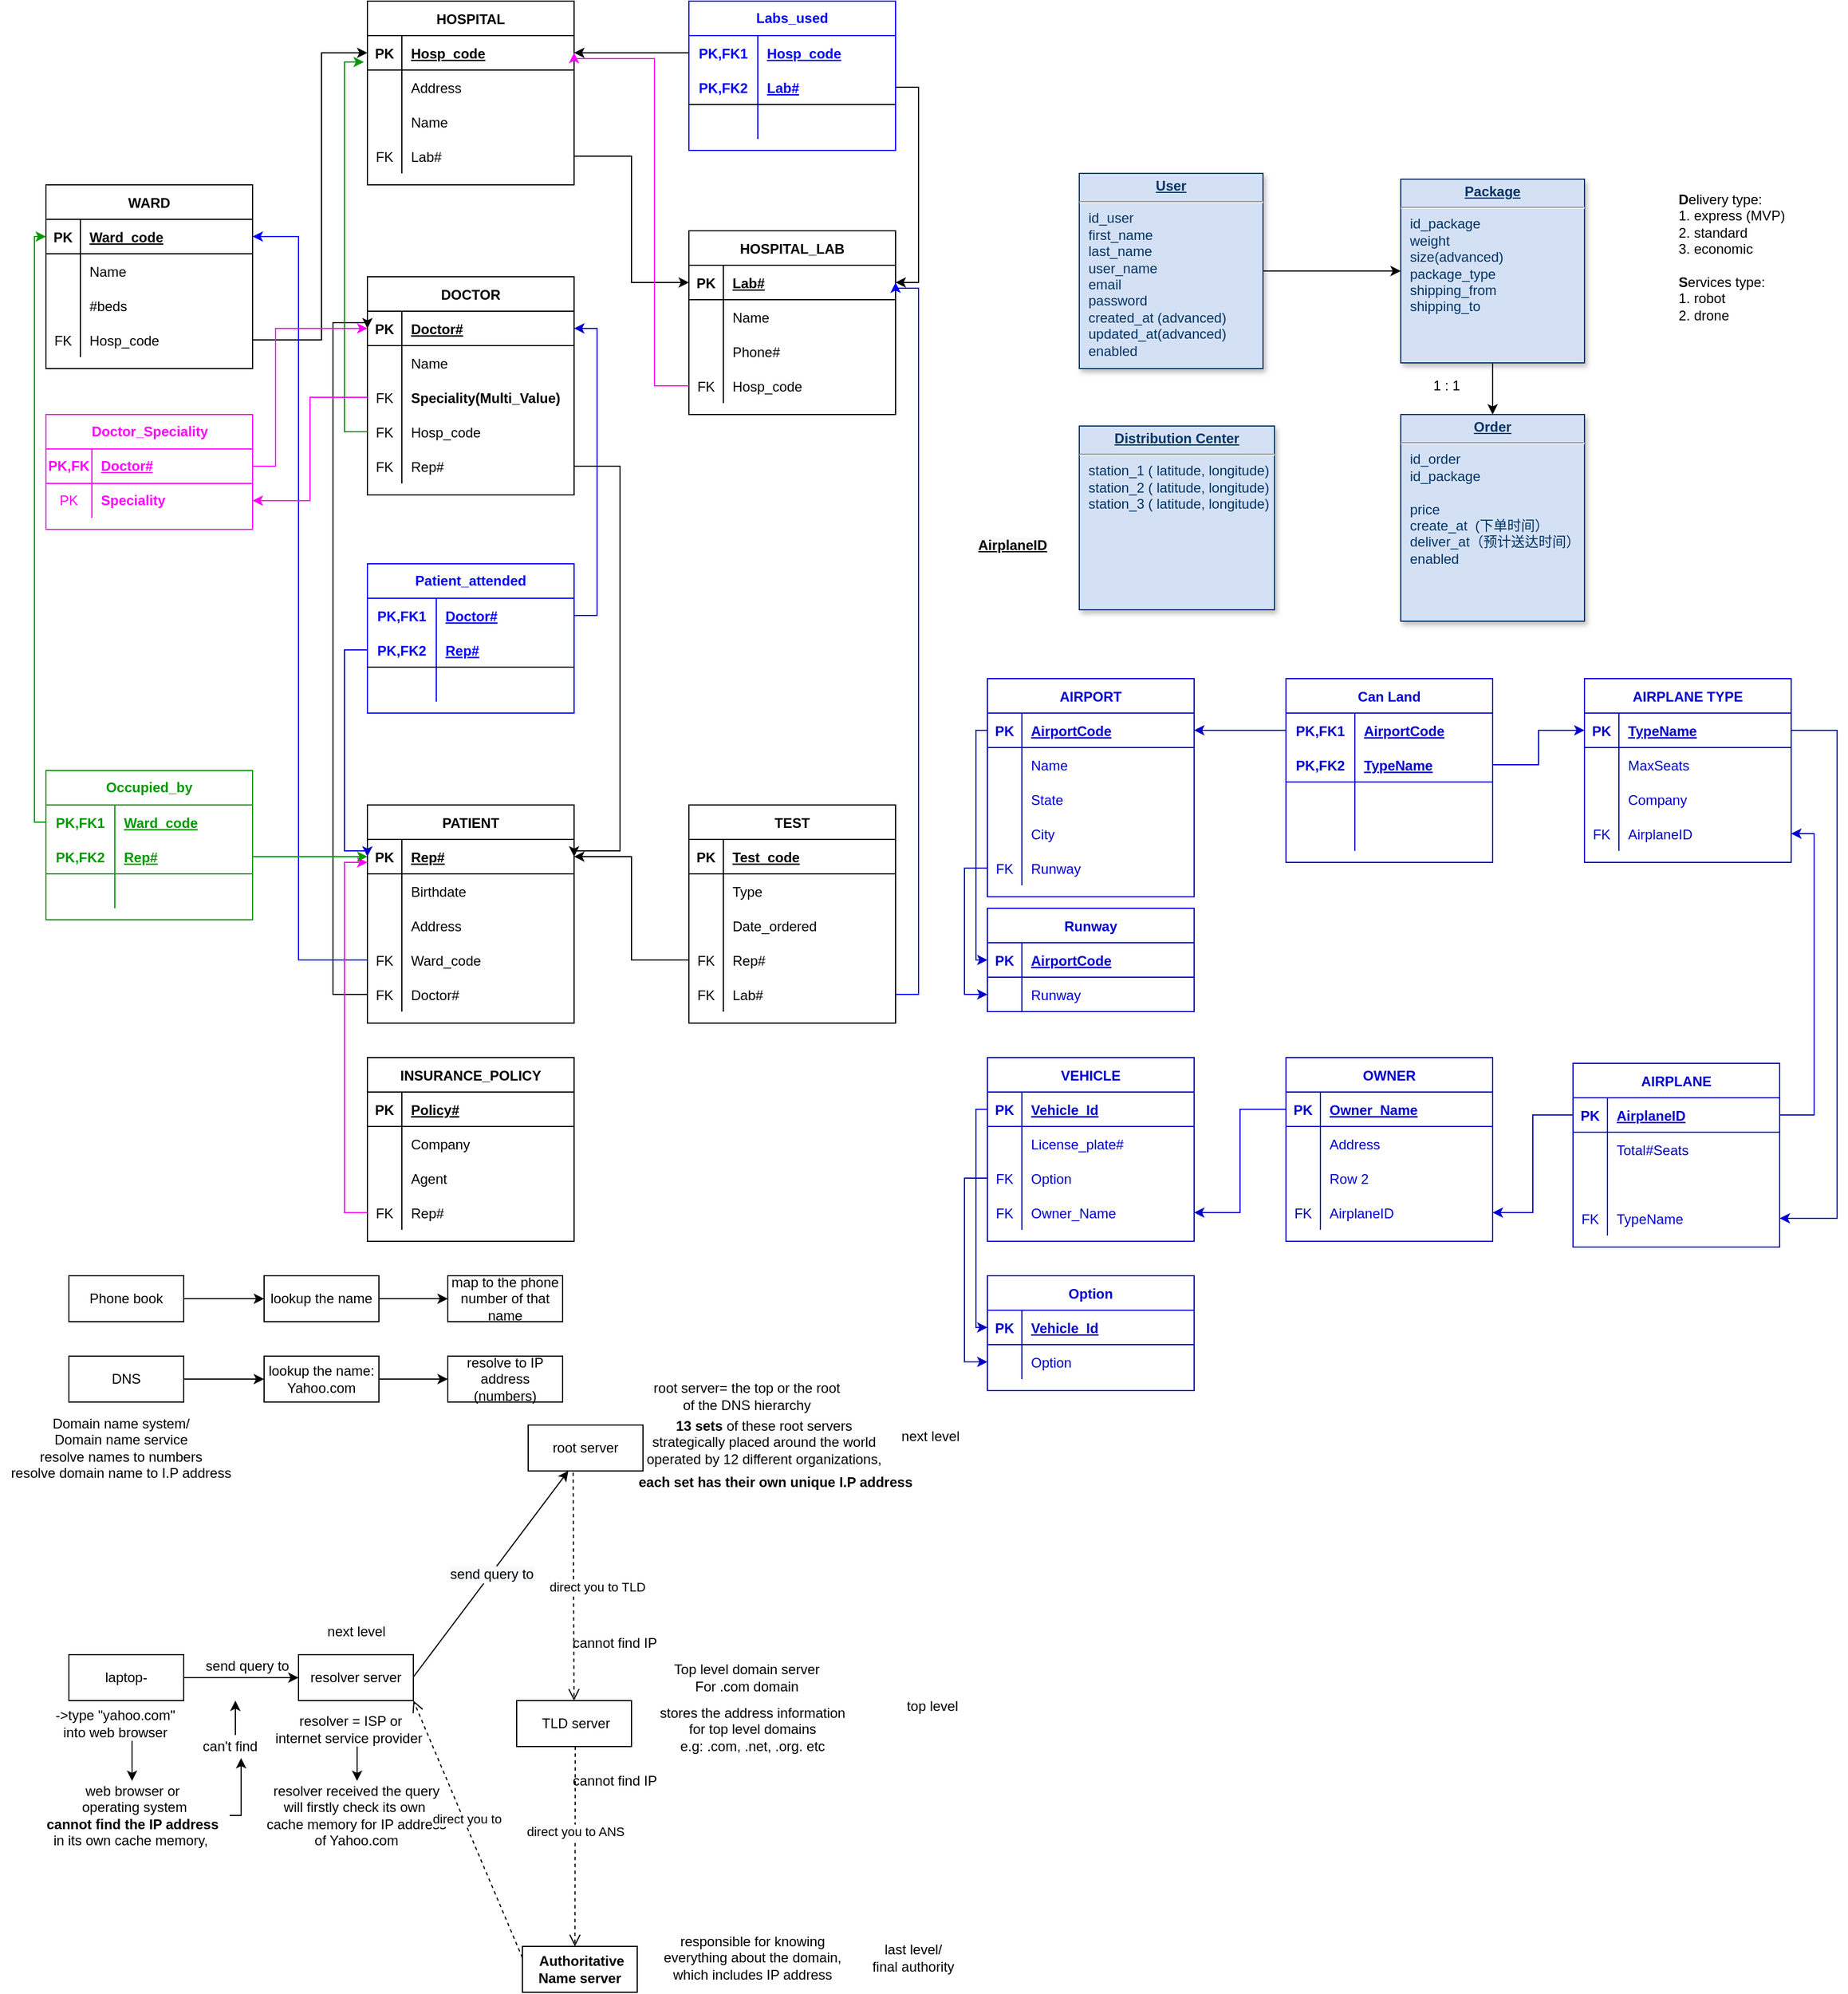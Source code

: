 <mxfile version="17.4.6" type="github">
  <diagram name="Page-1" id="efa7a0a1-bf9b-a30e-e6df-94a7791c09e9">
    <mxGraphModel dx="3012" dy="571" grid="1" gridSize="10" guides="1" tooltips="1" connect="1" arrows="1" fold="1" page="1" pageScale="1" pageWidth="826" pageHeight="1169" background="none" math="0" shadow="0">
      <root>
        <mxCell id="0" />
        <mxCell id="1" parent="0" />
        <mxCell id="VwlqNpIVvjgSSZJMey_W-121" style="edgeStyle=orthogonalEdgeStyle;rounded=0;orthogonalLoop=1;jettySize=auto;html=1;entryX=0;entryY=0.5;entryDx=0;entryDy=0;" parent="1" source="24" target="29" edge="1">
          <mxGeometry relative="1" as="geometry" />
        </mxCell>
        <mxCell id="24" value="&lt;p style=&quot;margin: 0px ; margin-top: 4px ; text-align: center ; text-decoration: underline&quot;&gt;&lt;b&gt;User&lt;/b&gt;&lt;/p&gt;&lt;hr&gt;&lt;p style=&quot;margin: 0px ; margin-left: 8px&quot;&gt;id_user&lt;/p&gt;&lt;p style=&quot;margin: 0px ; margin-left: 8px&quot;&gt;first_name&lt;/p&gt;&lt;p style=&quot;margin: 0px ; margin-left: 8px&quot;&gt;last_name&lt;/p&gt;&lt;p style=&quot;margin: 0px ; margin-left: 8px&quot;&gt;user_name&lt;/p&gt;&lt;p style=&quot;margin: 0px ; margin-left: 8px&quot;&gt;email&lt;/p&gt;&lt;p style=&quot;margin: 0px ; margin-left: 8px&quot;&gt;password&lt;/p&gt;&lt;p style=&quot;margin: 0px ; margin-left: 8px&quot;&gt;created_at (advanced)&lt;/p&gt;&lt;p style=&quot;margin: 0px ; margin-left: 8px&quot;&gt;updated_at(advanced)&lt;/p&gt;&lt;p style=&quot;margin: 0px ; margin-left: 8px&quot;&gt;enabled&lt;/p&gt;" style="verticalAlign=top;align=left;overflow=fill;fontSize=12;fontFamily=Helvetica;html=1;strokeColor=#003366;shadow=1;fillColor=#D4E1F5;fontColor=#003366" parent="1" vertex="1">
          <mxGeometry x="100" y="230" width="160" height="170" as="geometry" />
        </mxCell>
        <mxCell id="28" value="&lt;p style=&quot;margin: 0px ; margin-top: 4px ; text-align: center ; text-decoration: underline&quot;&gt;&lt;b&gt;Order&lt;/b&gt;&lt;/p&gt;&lt;hr&gt;&lt;p style=&quot;margin: 0px ; margin-left: 8px&quot;&gt;id_order&lt;/p&gt;&lt;p style=&quot;margin: 0px ; margin-left: 8px&quot;&gt;id_package&lt;/p&gt;&lt;p style=&quot;margin: 0px ; margin-left: 8px&quot;&gt;&lt;br&gt;&lt;/p&gt;&lt;p style=&quot;margin: 0px ; margin-left: 8px&quot;&gt;price&lt;/p&gt;&lt;p style=&quot;margin: 0px ; margin-left: 8px&quot;&gt;&lt;span&gt;create_at&amp;nbsp; (下单时间）&lt;/span&gt;&lt;br&gt;&lt;/p&gt;&lt;p style=&quot;margin: 0px ; margin-left: 8px&quot;&gt;deliver_at（预计送达时间）&lt;/p&gt;&lt;p style=&quot;margin: 0px ; margin-left: 8px&quot;&gt;enabled&lt;/p&gt;" style="verticalAlign=top;align=left;overflow=fill;fontSize=12;fontFamily=Helvetica;html=1;strokeColor=#003366;shadow=1;fillColor=#D4E1F5;fontColor=#003366" parent="1" vertex="1">
          <mxGeometry x="380.0" y="440.0" width="160" height="180" as="geometry" />
        </mxCell>
        <mxCell id="VwlqNpIVvjgSSZJMey_W-120" style="edgeStyle=orthogonalEdgeStyle;rounded=0;orthogonalLoop=1;jettySize=auto;html=1;entryX=0.5;entryY=0;entryDx=0;entryDy=0;" parent="1" source="29" target="28" edge="1">
          <mxGeometry relative="1" as="geometry" />
        </mxCell>
        <mxCell id="29" value="&lt;p style=&quot;margin: 0px ; margin-top: 4px ; text-align: center ; text-decoration: underline&quot;&gt;&lt;strong&gt;Package&lt;/strong&gt;&lt;/p&gt;&lt;hr&gt;&lt;p style=&quot;margin: 0px ; margin-left: 8px&quot;&gt;id_package&lt;/p&gt;&lt;p style=&quot;margin: 0px ; margin-left: 8px&quot;&gt;weight&lt;/p&gt;&lt;p style=&quot;margin: 0px ; margin-left: 8px&quot;&gt;size(advanced)&lt;/p&gt;&lt;p style=&quot;margin: 0px ; margin-left: 8px&quot;&gt;package_type&lt;/p&gt;&lt;p style=&quot;margin: 0px 0px 0px 8px&quot;&gt;shipping_from&amp;nbsp;&lt;/p&gt;&lt;p style=&quot;margin: 0px 0px 0px 8px&quot;&gt;shipping_to&amp;nbsp;&lt;/p&gt;&lt;p style=&quot;margin: 0px ; margin-left: 8px&quot;&gt;&lt;br&gt;&lt;/p&gt;" style="verticalAlign=top;align=left;overflow=fill;fontSize=12;fontFamily=Helvetica;html=1;strokeColor=#003366;shadow=1;fillColor=#D4E1F5;fontColor=#003366" parent="1" vertex="1">
          <mxGeometry x="380" y="235" width="160" height="160" as="geometry" />
        </mxCell>
        <mxCell id="VwlqNpIVvjgSSZJMey_W-116" value="1 : 1" style="text;html=1;strokeColor=none;fillColor=none;align=center;verticalAlign=middle;whiteSpace=wrap;rounded=0;" parent="1" vertex="1">
          <mxGeometry x="390" y="400" width="60" height="30" as="geometry" />
        </mxCell>
        <mxCell id="VwlqNpIVvjgSSZJMey_W-118" value="&lt;b&gt;D&lt;/b&gt;elivery type:&lt;br&gt;1. express (MVP)&lt;br&gt;2. standard&lt;br&gt;3. economic&amp;nbsp;&lt;br&gt;&lt;br&gt;&lt;b&gt;S&lt;/b&gt;ervices type:&lt;br&gt;1. robot&lt;br&gt;2. drone" style="text;html=1;strokeColor=none;fillColor=none;align=left;verticalAlign=middle;whiteSpace=wrap;rounded=0;" parent="1" vertex="1">
          <mxGeometry x="620" y="240" width="140" height="125" as="geometry" />
        </mxCell>
        <mxCell id="VwlqNpIVvjgSSZJMey_W-119" value="&lt;p style=&quot;margin: 0px ; margin-top: 4px ; text-align: center ; text-decoration: underline&quot;&gt;&lt;b&gt;Distribution Center&lt;/b&gt;&lt;/p&gt;&lt;hr&gt;&lt;p style=&quot;margin: 0px ; margin-left: 8px&quot;&gt;station_1 ( latitude, longitude&lt;span&gt;)&lt;/span&gt;&lt;/p&gt;&lt;p style=&quot;margin: 0px ; margin-left: 8px&quot;&gt;station_2 ( latitude, longitude)&lt;/p&gt;&lt;p style=&quot;margin: 0px ; margin-left: 8px&quot;&gt;station_3 ( latitude, longitude)&lt;/p&gt;&lt;p style=&quot;margin: 0px ; margin-left: 8px&quot;&gt;&lt;br&gt;&lt;/p&gt;&lt;p style=&quot;margin: 0px ; margin-left: 8px&quot;&gt;&lt;br&gt;&lt;/p&gt;&lt;p style=&quot;margin: 0px ; margin-left: 8px&quot;&gt;&lt;br&gt;&lt;/p&gt;" style="verticalAlign=top;align=left;overflow=fill;fontSize=12;fontFamily=Helvetica;html=1;strokeColor=#003366;shadow=1;fillColor=#D4E1F5;fontColor=#003366" parent="1" vertex="1">
          <mxGeometry x="100" y="450" width="170" height="160" as="geometry" />
        </mxCell>
        <mxCell id="bG4NQgAEDzhvDliHnuFO-29" value="AIRPORT" style="shape=table;startSize=30;container=1;collapsible=1;childLayout=tableLayout;fixedRows=1;rowLines=0;fontStyle=1;align=center;resizeLast=1;strokeColor=#0000CC;fontColor=#0000CC;" parent="1" vertex="1">
          <mxGeometry x="20" y="670" width="180" height="190" as="geometry" />
        </mxCell>
        <mxCell id="bG4NQgAEDzhvDliHnuFO-30" value="" style="shape=tableRow;horizontal=0;startSize=0;swimlaneHead=0;swimlaneBody=0;fillColor=none;collapsible=0;dropTarget=0;points=[[0,0.5],[1,0.5]];portConstraint=eastwest;top=0;left=0;right=0;bottom=1;strokeColor=#0000CC;fontColor=#0000CC;" parent="bG4NQgAEDzhvDliHnuFO-29" vertex="1">
          <mxGeometry y="30" width="180" height="30" as="geometry" />
        </mxCell>
        <mxCell id="bG4NQgAEDzhvDliHnuFO-31" value="PK" style="shape=partialRectangle;connectable=0;fillColor=none;top=0;left=0;bottom=0;right=0;fontStyle=1;overflow=hidden;strokeColor=#0000CC;fontColor=#0000CC;" parent="bG4NQgAEDzhvDliHnuFO-30" vertex="1">
          <mxGeometry width="30" height="30" as="geometry">
            <mxRectangle width="30" height="30" as="alternateBounds" />
          </mxGeometry>
        </mxCell>
        <mxCell id="bG4NQgAEDzhvDliHnuFO-32" value="AirportCode" style="shape=partialRectangle;connectable=0;fillColor=none;top=0;left=0;bottom=0;right=0;align=left;spacingLeft=6;fontStyle=5;overflow=hidden;strokeColor=#0000CC;fontColor=#0000CC;" parent="bG4NQgAEDzhvDliHnuFO-30" vertex="1">
          <mxGeometry x="30" width="150" height="30" as="geometry">
            <mxRectangle width="150" height="30" as="alternateBounds" />
          </mxGeometry>
        </mxCell>
        <mxCell id="bG4NQgAEDzhvDliHnuFO-33" value="" style="shape=tableRow;horizontal=0;startSize=0;swimlaneHead=0;swimlaneBody=0;fillColor=none;collapsible=0;dropTarget=0;points=[[0,0.5],[1,0.5]];portConstraint=eastwest;top=0;left=0;right=0;bottom=0;strokeColor=#0000CC;fontColor=#0000CC;" parent="bG4NQgAEDzhvDliHnuFO-29" vertex="1">
          <mxGeometry y="60" width="180" height="30" as="geometry" />
        </mxCell>
        <mxCell id="bG4NQgAEDzhvDliHnuFO-34" value="" style="shape=partialRectangle;connectable=0;fillColor=none;top=0;left=0;bottom=0;right=0;editable=1;overflow=hidden;strokeColor=#0000CC;fontColor=#0000CC;" parent="bG4NQgAEDzhvDliHnuFO-33" vertex="1">
          <mxGeometry width="30" height="30" as="geometry">
            <mxRectangle width="30" height="30" as="alternateBounds" />
          </mxGeometry>
        </mxCell>
        <mxCell id="bG4NQgAEDzhvDliHnuFO-35" value="Name" style="shape=partialRectangle;connectable=0;fillColor=none;top=0;left=0;bottom=0;right=0;align=left;spacingLeft=6;overflow=hidden;strokeColor=#0000CC;fontColor=#0000CC;" parent="bG4NQgAEDzhvDliHnuFO-33" vertex="1">
          <mxGeometry x="30" width="150" height="30" as="geometry">
            <mxRectangle width="150" height="30" as="alternateBounds" />
          </mxGeometry>
        </mxCell>
        <mxCell id="bG4NQgAEDzhvDliHnuFO-36" value="" style="shape=tableRow;horizontal=0;startSize=0;swimlaneHead=0;swimlaneBody=0;fillColor=none;collapsible=0;dropTarget=0;points=[[0,0.5],[1,0.5]];portConstraint=eastwest;top=0;left=0;right=0;bottom=0;strokeColor=#0000CC;fontColor=#0000CC;" parent="bG4NQgAEDzhvDliHnuFO-29" vertex="1">
          <mxGeometry y="90" width="180" height="30" as="geometry" />
        </mxCell>
        <mxCell id="bG4NQgAEDzhvDliHnuFO-37" value="" style="shape=partialRectangle;connectable=0;fillColor=none;top=0;left=0;bottom=0;right=0;editable=1;overflow=hidden;strokeColor=#0000CC;fontColor=#0000CC;" parent="bG4NQgAEDzhvDliHnuFO-36" vertex="1">
          <mxGeometry width="30" height="30" as="geometry">
            <mxRectangle width="30" height="30" as="alternateBounds" />
          </mxGeometry>
        </mxCell>
        <mxCell id="bG4NQgAEDzhvDliHnuFO-38" value="State" style="shape=partialRectangle;connectable=0;fillColor=none;top=0;left=0;bottom=0;right=0;align=left;spacingLeft=6;overflow=hidden;strokeColor=#0000CC;fontColor=#0000CC;" parent="bG4NQgAEDzhvDliHnuFO-36" vertex="1">
          <mxGeometry x="30" width="150" height="30" as="geometry">
            <mxRectangle width="150" height="30" as="alternateBounds" />
          </mxGeometry>
        </mxCell>
        <mxCell id="bG4NQgAEDzhvDliHnuFO-39" value="" style="shape=tableRow;horizontal=0;startSize=0;swimlaneHead=0;swimlaneBody=0;fillColor=none;collapsible=0;dropTarget=0;points=[[0,0.5],[1,0.5]];portConstraint=eastwest;top=0;left=0;right=0;bottom=0;strokeColor=#0000CC;fontColor=#0000CC;" parent="bG4NQgAEDzhvDliHnuFO-29" vertex="1">
          <mxGeometry y="120" width="180" height="30" as="geometry" />
        </mxCell>
        <mxCell id="bG4NQgAEDzhvDliHnuFO-40" value="" style="shape=partialRectangle;connectable=0;fillColor=none;top=0;left=0;bottom=0;right=0;editable=1;overflow=hidden;strokeColor=#0000CC;fontColor=#0000CC;" parent="bG4NQgAEDzhvDliHnuFO-39" vertex="1">
          <mxGeometry width="30" height="30" as="geometry">
            <mxRectangle width="30" height="30" as="alternateBounds" />
          </mxGeometry>
        </mxCell>
        <mxCell id="bG4NQgAEDzhvDliHnuFO-41" value="City" style="shape=partialRectangle;connectable=0;fillColor=none;top=0;left=0;bottom=0;right=0;align=left;spacingLeft=6;overflow=hidden;strokeColor=#0000CC;fontColor=#0000CC;" parent="bG4NQgAEDzhvDliHnuFO-39" vertex="1">
          <mxGeometry x="30" width="150" height="30" as="geometry">
            <mxRectangle width="150" height="30" as="alternateBounds" />
          </mxGeometry>
        </mxCell>
        <mxCell id="bG4NQgAEDzhvDliHnuFO-147" value="" style="shape=tableRow;horizontal=0;startSize=0;swimlaneHead=0;swimlaneBody=0;fillColor=none;collapsible=0;dropTarget=0;points=[[0,0.5],[1,0.5]];portConstraint=eastwest;top=0;left=0;right=0;bottom=0;strokeColor=#0000CC;fontColor=#0000CC;" parent="bG4NQgAEDzhvDliHnuFO-29" vertex="1">
          <mxGeometry y="150" width="180" height="30" as="geometry" />
        </mxCell>
        <mxCell id="bG4NQgAEDzhvDliHnuFO-148" value="FK" style="shape=partialRectangle;connectable=0;fillColor=none;top=0;left=0;bottom=0;right=0;editable=1;overflow=hidden;strokeColor=#0000CC;fontColor=#0000CC;" parent="bG4NQgAEDzhvDliHnuFO-147" vertex="1">
          <mxGeometry width="30" height="30" as="geometry">
            <mxRectangle width="30" height="30" as="alternateBounds" />
          </mxGeometry>
        </mxCell>
        <mxCell id="bG4NQgAEDzhvDliHnuFO-149" value="Runway" style="shape=partialRectangle;connectable=0;fillColor=none;top=0;left=0;bottom=0;right=0;align=left;spacingLeft=6;overflow=hidden;strokeColor=#0000CC;fontColor=#0000CC;" parent="bG4NQgAEDzhvDliHnuFO-147" vertex="1">
          <mxGeometry x="30" width="150" height="30" as="geometry">
            <mxRectangle width="150" height="30" as="alternateBounds" />
          </mxGeometry>
        </mxCell>
        <mxCell id="bG4NQgAEDzhvDliHnuFO-44" value="Runway" style="shape=table;startSize=30;container=1;collapsible=1;childLayout=tableLayout;fixedRows=1;rowLines=0;fontStyle=1;align=center;resizeLast=1;strokeColor=#0000CC;fontColor=#0000CC;" parent="1" vertex="1">
          <mxGeometry x="20" y="870" width="180" height="90" as="geometry" />
        </mxCell>
        <mxCell id="bG4NQgAEDzhvDliHnuFO-45" value="" style="shape=tableRow;horizontal=0;startSize=0;swimlaneHead=0;swimlaneBody=0;fillColor=none;collapsible=0;dropTarget=0;points=[[0,0.5],[1,0.5]];portConstraint=eastwest;top=0;left=0;right=0;bottom=1;strokeColor=#0000CC;fontColor=#0000CC;" parent="bG4NQgAEDzhvDliHnuFO-44" vertex="1">
          <mxGeometry y="30" width="180" height="30" as="geometry" />
        </mxCell>
        <mxCell id="bG4NQgAEDzhvDliHnuFO-46" value="PK" style="shape=partialRectangle;connectable=0;fillColor=none;top=0;left=0;bottom=0;right=0;fontStyle=1;overflow=hidden;strokeColor=#0000CC;fontColor=#0000CC;" parent="bG4NQgAEDzhvDliHnuFO-45" vertex="1">
          <mxGeometry width="30" height="30" as="geometry">
            <mxRectangle width="30" height="30" as="alternateBounds" />
          </mxGeometry>
        </mxCell>
        <mxCell id="bG4NQgAEDzhvDliHnuFO-47" value="AirportCode" style="shape=partialRectangle;connectable=0;fillColor=none;top=0;left=0;bottom=0;right=0;align=left;spacingLeft=6;fontStyle=5;overflow=hidden;strokeColor=#0000CC;fontColor=#0000CC;" parent="bG4NQgAEDzhvDliHnuFO-45" vertex="1">
          <mxGeometry x="30" width="150" height="30" as="geometry">
            <mxRectangle width="150" height="30" as="alternateBounds" />
          </mxGeometry>
        </mxCell>
        <mxCell id="bG4NQgAEDzhvDliHnuFO-48" value="" style="shape=tableRow;horizontal=0;startSize=0;swimlaneHead=0;swimlaneBody=0;fillColor=none;collapsible=0;dropTarget=0;points=[[0,0.5],[1,0.5]];portConstraint=eastwest;top=0;left=0;right=0;bottom=0;strokeColor=#0000CC;fontColor=#0000CC;" parent="bG4NQgAEDzhvDliHnuFO-44" vertex="1">
          <mxGeometry y="60" width="180" height="30" as="geometry" />
        </mxCell>
        <mxCell id="bG4NQgAEDzhvDliHnuFO-49" value="" style="shape=partialRectangle;connectable=0;fillColor=none;top=0;left=0;bottom=0;right=0;editable=1;overflow=hidden;strokeColor=#0000CC;fontColor=#0000CC;" parent="bG4NQgAEDzhvDliHnuFO-48" vertex="1">
          <mxGeometry width="30" height="30" as="geometry">
            <mxRectangle width="30" height="30" as="alternateBounds" />
          </mxGeometry>
        </mxCell>
        <mxCell id="bG4NQgAEDzhvDliHnuFO-50" value="Runway" style="shape=partialRectangle;connectable=0;fillColor=none;top=0;left=0;bottom=0;right=0;align=left;spacingLeft=6;overflow=hidden;strokeColor=#0000CC;fontColor=#0000CC;" parent="bG4NQgAEDzhvDliHnuFO-48" vertex="1">
          <mxGeometry x="30" width="150" height="30" as="geometry">
            <mxRectangle width="150" height="30" as="alternateBounds" />
          </mxGeometry>
        </mxCell>
        <mxCell id="bG4NQgAEDzhvDliHnuFO-57" value="AIRPLANE TYPE" style="shape=table;startSize=30;container=1;collapsible=1;childLayout=tableLayout;fixedRows=1;rowLines=0;fontStyle=1;align=center;resizeLast=1;strokeColor=#0000CC;fontColor=#0000CC;" parent="1" vertex="1">
          <mxGeometry x="540" y="670" width="180" height="160" as="geometry" />
        </mxCell>
        <mxCell id="bG4NQgAEDzhvDliHnuFO-58" value="" style="shape=tableRow;horizontal=0;startSize=0;swimlaneHead=0;swimlaneBody=0;fillColor=none;collapsible=0;dropTarget=0;points=[[0,0.5],[1,0.5]];portConstraint=eastwest;top=0;left=0;right=0;bottom=1;strokeColor=#0000CC;fontColor=#0000CC;" parent="bG4NQgAEDzhvDliHnuFO-57" vertex="1">
          <mxGeometry y="30" width="180" height="30" as="geometry" />
        </mxCell>
        <mxCell id="bG4NQgAEDzhvDliHnuFO-59" value="PK" style="shape=partialRectangle;connectable=0;fillColor=none;top=0;left=0;bottom=0;right=0;fontStyle=1;overflow=hidden;strokeColor=#0000CC;fontColor=#0000CC;" parent="bG4NQgAEDzhvDliHnuFO-58" vertex="1">
          <mxGeometry width="30" height="30" as="geometry">
            <mxRectangle width="30" height="30" as="alternateBounds" />
          </mxGeometry>
        </mxCell>
        <mxCell id="bG4NQgAEDzhvDliHnuFO-60" value="TypeName" style="shape=partialRectangle;connectable=0;fillColor=none;top=0;left=0;bottom=0;right=0;align=left;spacingLeft=6;fontStyle=5;overflow=hidden;strokeColor=#0000CC;fontColor=#0000CC;" parent="bG4NQgAEDzhvDliHnuFO-58" vertex="1">
          <mxGeometry x="30" width="150" height="30" as="geometry">
            <mxRectangle width="150" height="30" as="alternateBounds" />
          </mxGeometry>
        </mxCell>
        <mxCell id="bG4NQgAEDzhvDliHnuFO-61" value="" style="shape=tableRow;horizontal=0;startSize=0;swimlaneHead=0;swimlaneBody=0;fillColor=none;collapsible=0;dropTarget=0;points=[[0,0.5],[1,0.5]];portConstraint=eastwest;top=0;left=0;right=0;bottom=0;strokeColor=#0000CC;fontColor=#0000CC;" parent="bG4NQgAEDzhvDliHnuFO-57" vertex="1">
          <mxGeometry y="60" width="180" height="30" as="geometry" />
        </mxCell>
        <mxCell id="bG4NQgAEDzhvDliHnuFO-62" value="" style="shape=partialRectangle;connectable=0;fillColor=none;top=0;left=0;bottom=0;right=0;editable=1;overflow=hidden;strokeColor=#0000CC;fontColor=#0000CC;" parent="bG4NQgAEDzhvDliHnuFO-61" vertex="1">
          <mxGeometry width="30" height="30" as="geometry">
            <mxRectangle width="30" height="30" as="alternateBounds" />
          </mxGeometry>
        </mxCell>
        <mxCell id="bG4NQgAEDzhvDliHnuFO-63" value="MaxSeats" style="shape=partialRectangle;connectable=0;fillColor=none;top=0;left=0;bottom=0;right=0;align=left;spacingLeft=6;overflow=hidden;strokeColor=#0000CC;fontColor=#0000CC;" parent="bG4NQgAEDzhvDliHnuFO-61" vertex="1">
          <mxGeometry x="30" width="150" height="30" as="geometry">
            <mxRectangle width="150" height="30" as="alternateBounds" />
          </mxGeometry>
        </mxCell>
        <mxCell id="bG4NQgAEDzhvDliHnuFO-64" value="" style="shape=tableRow;horizontal=0;startSize=0;swimlaneHead=0;swimlaneBody=0;fillColor=none;collapsible=0;dropTarget=0;points=[[0,0.5],[1,0.5]];portConstraint=eastwest;top=0;left=0;right=0;bottom=0;strokeColor=#0000CC;fontColor=#0000CC;" parent="bG4NQgAEDzhvDliHnuFO-57" vertex="1">
          <mxGeometry y="90" width="180" height="30" as="geometry" />
        </mxCell>
        <mxCell id="bG4NQgAEDzhvDliHnuFO-65" value="" style="shape=partialRectangle;connectable=0;fillColor=none;top=0;left=0;bottom=0;right=0;editable=1;overflow=hidden;strokeColor=#0000CC;fontColor=#0000CC;" parent="bG4NQgAEDzhvDliHnuFO-64" vertex="1">
          <mxGeometry width="30" height="30" as="geometry">
            <mxRectangle width="30" height="30" as="alternateBounds" />
          </mxGeometry>
        </mxCell>
        <mxCell id="bG4NQgAEDzhvDliHnuFO-66" value="Company" style="shape=partialRectangle;connectable=0;fillColor=none;top=0;left=0;bottom=0;right=0;align=left;spacingLeft=6;overflow=hidden;strokeColor=#0000CC;fontColor=#0000CC;" parent="bG4NQgAEDzhvDliHnuFO-64" vertex="1">
          <mxGeometry x="30" width="150" height="30" as="geometry">
            <mxRectangle width="150" height="30" as="alternateBounds" />
          </mxGeometry>
        </mxCell>
        <mxCell id="bG4NQgAEDzhvDliHnuFO-150" value="" style="shape=tableRow;horizontal=0;startSize=0;swimlaneHead=0;swimlaneBody=0;fillColor=none;collapsible=0;dropTarget=0;points=[[0,0.5],[1,0.5]];portConstraint=eastwest;top=0;left=0;right=0;bottom=0;strokeColor=#0000CC;fontColor=#0000CC;" parent="bG4NQgAEDzhvDliHnuFO-57" vertex="1">
          <mxGeometry y="120" width="180" height="30" as="geometry" />
        </mxCell>
        <mxCell id="bG4NQgAEDzhvDliHnuFO-151" value="FK" style="shape=partialRectangle;connectable=0;fillColor=none;top=0;left=0;bottom=0;right=0;editable=1;overflow=hidden;strokeColor=#0000CC;fontColor=#0000CC;" parent="bG4NQgAEDzhvDliHnuFO-150" vertex="1">
          <mxGeometry width="30" height="30" as="geometry">
            <mxRectangle width="30" height="30" as="alternateBounds" />
          </mxGeometry>
        </mxCell>
        <mxCell id="bG4NQgAEDzhvDliHnuFO-152" value="AirplaneID" style="shape=partialRectangle;connectable=0;fillColor=none;top=0;left=0;bottom=0;right=0;align=left;spacingLeft=6;overflow=hidden;strokeColor=#0000CC;fontColor=#0000CC;" parent="bG4NQgAEDzhvDliHnuFO-150" vertex="1">
          <mxGeometry x="30" width="150" height="30" as="geometry">
            <mxRectangle width="150" height="30" as="alternateBounds" />
          </mxGeometry>
        </mxCell>
        <mxCell id="bG4NQgAEDzhvDliHnuFO-71" value="AIRPLANE" style="shape=table;startSize=30;container=1;collapsible=1;childLayout=tableLayout;fixedRows=1;rowLines=0;fontStyle=1;align=center;resizeLast=1;strokeColor=#0000CC;fontColor=#0000CC;" parent="1" vertex="1">
          <mxGeometry x="530" y="1005" width="180" height="160" as="geometry" />
        </mxCell>
        <mxCell id="bG4NQgAEDzhvDliHnuFO-72" value="" style="shape=tableRow;horizontal=0;startSize=0;swimlaneHead=0;swimlaneBody=0;fillColor=none;collapsible=0;dropTarget=0;points=[[0,0.5],[1,0.5]];portConstraint=eastwest;top=0;left=0;right=0;bottom=1;strokeColor=#0000CC;fontColor=#0000CC;" parent="bG4NQgAEDzhvDliHnuFO-71" vertex="1">
          <mxGeometry y="30" width="180" height="30" as="geometry" />
        </mxCell>
        <mxCell id="bG4NQgAEDzhvDliHnuFO-73" value="PK" style="shape=partialRectangle;connectable=0;fillColor=none;top=0;left=0;bottom=0;right=0;fontStyle=1;overflow=hidden;strokeColor=#0000CC;fontColor=#0000CC;" parent="bG4NQgAEDzhvDliHnuFO-72" vertex="1">
          <mxGeometry width="30" height="30" as="geometry">
            <mxRectangle width="30" height="30" as="alternateBounds" />
          </mxGeometry>
        </mxCell>
        <mxCell id="bG4NQgAEDzhvDliHnuFO-74" value="AirplaneID" style="shape=partialRectangle;connectable=0;fillColor=none;top=0;left=0;bottom=0;right=0;align=left;spacingLeft=6;fontStyle=5;overflow=hidden;strokeColor=#0000CC;fontColor=#0000CC;" parent="bG4NQgAEDzhvDliHnuFO-72" vertex="1">
          <mxGeometry x="30" width="150" height="30" as="geometry">
            <mxRectangle width="150" height="30" as="alternateBounds" />
          </mxGeometry>
        </mxCell>
        <mxCell id="bG4NQgAEDzhvDliHnuFO-75" value="" style="shape=tableRow;horizontal=0;startSize=0;swimlaneHead=0;swimlaneBody=0;fillColor=none;collapsible=0;dropTarget=0;points=[[0,0.5],[1,0.5]];portConstraint=eastwest;top=0;left=0;right=0;bottom=0;strokeColor=#0000CC;fontColor=#0000CC;" parent="bG4NQgAEDzhvDliHnuFO-71" vertex="1">
          <mxGeometry y="60" width="180" height="30" as="geometry" />
        </mxCell>
        <mxCell id="bG4NQgAEDzhvDliHnuFO-76" value="" style="shape=partialRectangle;connectable=0;fillColor=none;top=0;left=0;bottom=0;right=0;editable=1;overflow=hidden;strokeColor=#0000CC;fontColor=#0000CC;" parent="bG4NQgAEDzhvDliHnuFO-75" vertex="1">
          <mxGeometry width="30" height="30" as="geometry">
            <mxRectangle width="30" height="30" as="alternateBounds" />
          </mxGeometry>
        </mxCell>
        <mxCell id="bG4NQgAEDzhvDliHnuFO-77" value="Total#Seats" style="shape=partialRectangle;connectable=0;fillColor=none;top=0;left=0;bottom=0;right=0;align=left;spacingLeft=6;overflow=hidden;strokeColor=#0000CC;fontColor=#0000CC;" parent="bG4NQgAEDzhvDliHnuFO-75" vertex="1">
          <mxGeometry x="30" width="150" height="30" as="geometry">
            <mxRectangle width="150" height="30" as="alternateBounds" />
          </mxGeometry>
        </mxCell>
        <mxCell id="bG4NQgAEDzhvDliHnuFO-78" value="" style="shape=tableRow;horizontal=0;startSize=0;swimlaneHead=0;swimlaneBody=0;fillColor=none;collapsible=0;dropTarget=0;points=[[0,0.5],[1,0.5]];portConstraint=eastwest;top=0;left=0;right=0;bottom=0;strokeColor=#0000CC;fontColor=#0000CC;" parent="bG4NQgAEDzhvDliHnuFO-71" vertex="1">
          <mxGeometry y="90" width="180" height="30" as="geometry" />
        </mxCell>
        <mxCell id="bG4NQgAEDzhvDliHnuFO-79" value="" style="shape=partialRectangle;connectable=0;fillColor=none;top=0;left=0;bottom=0;right=0;editable=1;overflow=hidden;strokeColor=#0000CC;fontColor=#0000CC;" parent="bG4NQgAEDzhvDliHnuFO-78" vertex="1">
          <mxGeometry width="30" height="30" as="geometry">
            <mxRectangle width="30" height="30" as="alternateBounds" />
          </mxGeometry>
        </mxCell>
        <mxCell id="bG4NQgAEDzhvDliHnuFO-80" value="" style="shape=partialRectangle;connectable=0;fillColor=none;top=0;left=0;bottom=0;right=0;align=left;spacingLeft=6;overflow=hidden;strokeColor=#0000CC;fontColor=#0000CC;" parent="bG4NQgAEDzhvDliHnuFO-78" vertex="1">
          <mxGeometry x="30" width="150" height="30" as="geometry">
            <mxRectangle width="150" height="30" as="alternateBounds" />
          </mxGeometry>
        </mxCell>
        <mxCell id="bG4NQgAEDzhvDliHnuFO-81" value="" style="shape=tableRow;horizontal=0;startSize=0;swimlaneHead=0;swimlaneBody=0;fillColor=none;collapsible=0;dropTarget=0;points=[[0,0.5],[1,0.5]];portConstraint=eastwest;top=0;left=0;right=0;bottom=0;strokeColor=#0000CC;fontColor=#0000CC;" parent="bG4NQgAEDzhvDliHnuFO-71" vertex="1">
          <mxGeometry y="120" width="180" height="30" as="geometry" />
        </mxCell>
        <mxCell id="bG4NQgAEDzhvDliHnuFO-82" value="FK" style="shape=partialRectangle;connectable=0;fillColor=none;top=0;left=0;bottom=0;right=0;editable=1;overflow=hidden;strokeColor=#0000CC;fontColor=#0000CC;" parent="bG4NQgAEDzhvDliHnuFO-81" vertex="1">
          <mxGeometry width="30" height="30" as="geometry">
            <mxRectangle width="30" height="30" as="alternateBounds" />
          </mxGeometry>
        </mxCell>
        <mxCell id="bG4NQgAEDzhvDliHnuFO-83" value="TypeName" style="shape=partialRectangle;connectable=0;fillColor=none;top=0;left=0;bottom=0;right=0;align=left;spacingLeft=6;overflow=hidden;strokeColor=#0000CC;fontColor=#0000CC;" parent="bG4NQgAEDzhvDliHnuFO-81" vertex="1">
          <mxGeometry x="30" width="150" height="30" as="geometry">
            <mxRectangle width="150" height="30" as="alternateBounds" />
          </mxGeometry>
        </mxCell>
        <mxCell id="bG4NQgAEDzhvDliHnuFO-85" value="OWNER" style="shape=table;startSize=30;container=1;collapsible=1;childLayout=tableLayout;fixedRows=1;rowLines=0;fontStyle=1;align=center;resizeLast=1;strokeColor=#0000CC;fontColor=#0000CC;" parent="1" vertex="1">
          <mxGeometry x="280" y="1000" width="180" height="160" as="geometry" />
        </mxCell>
        <mxCell id="bG4NQgAEDzhvDliHnuFO-86" value="" style="shape=tableRow;horizontal=0;startSize=0;swimlaneHead=0;swimlaneBody=0;fillColor=none;collapsible=0;dropTarget=0;points=[[0,0.5],[1,0.5]];portConstraint=eastwest;top=0;left=0;right=0;bottom=1;strokeColor=#0000CC;fontColor=#0000CC;" parent="bG4NQgAEDzhvDliHnuFO-85" vertex="1">
          <mxGeometry y="30" width="180" height="30" as="geometry" />
        </mxCell>
        <mxCell id="bG4NQgAEDzhvDliHnuFO-87" value="PK" style="shape=partialRectangle;connectable=0;fillColor=none;top=0;left=0;bottom=0;right=0;fontStyle=1;overflow=hidden;strokeColor=#0000CC;fontColor=#0000CC;" parent="bG4NQgAEDzhvDliHnuFO-86" vertex="1">
          <mxGeometry width="30" height="30" as="geometry">
            <mxRectangle width="30" height="30" as="alternateBounds" />
          </mxGeometry>
        </mxCell>
        <mxCell id="bG4NQgAEDzhvDliHnuFO-88" value="Owner_Name" style="shape=partialRectangle;connectable=0;fillColor=none;top=0;left=0;bottom=0;right=0;align=left;spacingLeft=6;fontStyle=5;overflow=hidden;strokeColor=#0000CC;fontColor=#0000CC;" parent="bG4NQgAEDzhvDliHnuFO-86" vertex="1">
          <mxGeometry x="30" width="150" height="30" as="geometry">
            <mxRectangle width="150" height="30" as="alternateBounds" />
          </mxGeometry>
        </mxCell>
        <mxCell id="bG4NQgAEDzhvDliHnuFO-89" value="" style="shape=tableRow;horizontal=0;startSize=0;swimlaneHead=0;swimlaneBody=0;fillColor=none;collapsible=0;dropTarget=0;points=[[0,0.5],[1,0.5]];portConstraint=eastwest;top=0;left=0;right=0;bottom=0;strokeColor=#0000CC;fontColor=#0000CC;" parent="bG4NQgAEDzhvDliHnuFO-85" vertex="1">
          <mxGeometry y="60" width="180" height="30" as="geometry" />
        </mxCell>
        <mxCell id="bG4NQgAEDzhvDliHnuFO-90" value="" style="shape=partialRectangle;connectable=0;fillColor=none;top=0;left=0;bottom=0;right=0;editable=1;overflow=hidden;strokeColor=#0000CC;fontColor=#0000CC;" parent="bG4NQgAEDzhvDliHnuFO-89" vertex="1">
          <mxGeometry width="30" height="30" as="geometry">
            <mxRectangle width="30" height="30" as="alternateBounds" />
          </mxGeometry>
        </mxCell>
        <mxCell id="bG4NQgAEDzhvDliHnuFO-91" value="Address" style="shape=partialRectangle;connectable=0;fillColor=none;top=0;left=0;bottom=0;right=0;align=left;spacingLeft=6;overflow=hidden;strokeColor=#0000CC;fontColor=#0000CC;" parent="bG4NQgAEDzhvDliHnuFO-89" vertex="1">
          <mxGeometry x="30" width="150" height="30" as="geometry">
            <mxRectangle width="150" height="30" as="alternateBounds" />
          </mxGeometry>
        </mxCell>
        <mxCell id="bG4NQgAEDzhvDliHnuFO-92" value="" style="shape=tableRow;horizontal=0;startSize=0;swimlaneHead=0;swimlaneBody=0;fillColor=none;collapsible=0;dropTarget=0;points=[[0,0.5],[1,0.5]];portConstraint=eastwest;top=0;left=0;right=0;bottom=0;strokeColor=#0000CC;fontColor=#0000CC;" parent="bG4NQgAEDzhvDliHnuFO-85" vertex="1">
          <mxGeometry y="90" width="180" height="30" as="geometry" />
        </mxCell>
        <mxCell id="bG4NQgAEDzhvDliHnuFO-93" value="" style="shape=partialRectangle;connectable=0;fillColor=none;top=0;left=0;bottom=0;right=0;editable=1;overflow=hidden;strokeColor=#0000CC;fontColor=#0000CC;" parent="bG4NQgAEDzhvDliHnuFO-92" vertex="1">
          <mxGeometry width="30" height="30" as="geometry">
            <mxRectangle width="30" height="30" as="alternateBounds" />
          </mxGeometry>
        </mxCell>
        <mxCell id="bG4NQgAEDzhvDliHnuFO-94" value="Row 2" style="shape=partialRectangle;connectable=0;fillColor=none;top=0;left=0;bottom=0;right=0;align=left;spacingLeft=6;overflow=hidden;strokeColor=#0000CC;fontColor=#0000CC;" parent="bG4NQgAEDzhvDliHnuFO-92" vertex="1">
          <mxGeometry x="30" width="150" height="30" as="geometry">
            <mxRectangle width="150" height="30" as="alternateBounds" />
          </mxGeometry>
        </mxCell>
        <mxCell id="bG4NQgAEDzhvDliHnuFO-95" value="" style="shape=tableRow;horizontal=0;startSize=0;swimlaneHead=0;swimlaneBody=0;fillColor=none;collapsible=0;dropTarget=0;points=[[0,0.5],[1,0.5]];portConstraint=eastwest;top=0;left=0;right=0;bottom=0;strokeColor=#0000CC;fontColor=#0000CC;" parent="bG4NQgAEDzhvDliHnuFO-85" vertex="1">
          <mxGeometry y="120" width="180" height="30" as="geometry" />
        </mxCell>
        <mxCell id="bG4NQgAEDzhvDliHnuFO-96" value="FK" style="shape=partialRectangle;connectable=0;fillColor=none;top=0;left=0;bottom=0;right=0;editable=1;overflow=hidden;strokeColor=#0000CC;fontColor=#0000CC;" parent="bG4NQgAEDzhvDliHnuFO-95" vertex="1">
          <mxGeometry width="30" height="30" as="geometry">
            <mxRectangle width="30" height="30" as="alternateBounds" />
          </mxGeometry>
        </mxCell>
        <mxCell id="bG4NQgAEDzhvDliHnuFO-97" value="AirplaneID" style="shape=partialRectangle;connectable=0;fillColor=none;top=0;left=0;bottom=0;right=0;align=left;spacingLeft=6;overflow=hidden;strokeColor=#0000CC;fontColor=#0000CC;" parent="bG4NQgAEDzhvDliHnuFO-95" vertex="1">
          <mxGeometry x="30" width="150" height="30" as="geometry">
            <mxRectangle width="150" height="30" as="alternateBounds" />
          </mxGeometry>
        </mxCell>
        <mxCell id="bG4NQgAEDzhvDliHnuFO-98" value="&lt;span style=&quot;color: rgb(0, 0, 0); font-family: helvetica; font-size: 12px; font-style: normal; font-weight: 700; letter-spacing: normal; text-align: left; text-indent: 0px; text-transform: none; word-spacing: 0px; background-color: rgb(248, 249, 250); text-decoration: underline; display: inline; float: none;&quot;&gt;AirplaneID&lt;/span&gt;" style="text;whiteSpace=wrap;html=1;" parent="1" vertex="1">
          <mxGeometry x="10" y="540" width="90" height="30" as="geometry" />
        </mxCell>
        <mxCell id="bG4NQgAEDzhvDliHnuFO-100" value="VEHICLE" style="shape=table;startSize=30;container=1;collapsible=1;childLayout=tableLayout;fixedRows=1;rowLines=0;fontStyle=1;align=center;resizeLast=1;strokeColor=#0000CC;fontColor=#0000CC;" parent="1" vertex="1">
          <mxGeometry x="20" y="1000" width="180" height="160" as="geometry" />
        </mxCell>
        <mxCell id="bG4NQgAEDzhvDliHnuFO-101" value="" style="shape=tableRow;horizontal=0;startSize=0;swimlaneHead=0;swimlaneBody=0;fillColor=none;collapsible=0;dropTarget=0;points=[[0,0.5],[1,0.5]];portConstraint=eastwest;top=0;left=0;right=0;bottom=1;strokeColor=#0000CC;fontColor=#0000CC;" parent="bG4NQgAEDzhvDliHnuFO-100" vertex="1">
          <mxGeometry y="30" width="180" height="30" as="geometry" />
        </mxCell>
        <mxCell id="bG4NQgAEDzhvDliHnuFO-102" value="PK" style="shape=partialRectangle;connectable=0;fillColor=none;top=0;left=0;bottom=0;right=0;fontStyle=1;overflow=hidden;strokeColor=#0000CC;fontColor=#0000CC;" parent="bG4NQgAEDzhvDliHnuFO-101" vertex="1">
          <mxGeometry width="30" height="30" as="geometry">
            <mxRectangle width="30" height="30" as="alternateBounds" />
          </mxGeometry>
        </mxCell>
        <mxCell id="bG4NQgAEDzhvDliHnuFO-103" value="Vehicle_Id" style="shape=partialRectangle;connectable=0;fillColor=none;top=0;left=0;bottom=0;right=0;align=left;spacingLeft=6;fontStyle=5;overflow=hidden;strokeColor=#0000CC;fontColor=#0000CC;" parent="bG4NQgAEDzhvDliHnuFO-101" vertex="1">
          <mxGeometry x="30" width="150" height="30" as="geometry">
            <mxRectangle width="150" height="30" as="alternateBounds" />
          </mxGeometry>
        </mxCell>
        <mxCell id="bG4NQgAEDzhvDliHnuFO-104" value="" style="shape=tableRow;horizontal=0;startSize=0;swimlaneHead=0;swimlaneBody=0;fillColor=none;collapsible=0;dropTarget=0;points=[[0,0.5],[1,0.5]];portConstraint=eastwest;top=0;left=0;right=0;bottom=0;strokeColor=#0000CC;fontColor=#0000CC;" parent="bG4NQgAEDzhvDliHnuFO-100" vertex="1">
          <mxGeometry y="60" width="180" height="30" as="geometry" />
        </mxCell>
        <mxCell id="bG4NQgAEDzhvDliHnuFO-105" value="" style="shape=partialRectangle;connectable=0;fillColor=none;top=0;left=0;bottom=0;right=0;editable=1;overflow=hidden;strokeColor=#0000CC;fontColor=#0000CC;" parent="bG4NQgAEDzhvDliHnuFO-104" vertex="1">
          <mxGeometry width="30" height="30" as="geometry">
            <mxRectangle width="30" height="30" as="alternateBounds" />
          </mxGeometry>
        </mxCell>
        <mxCell id="bG4NQgAEDzhvDliHnuFO-106" value="License_plate#" style="shape=partialRectangle;connectable=0;fillColor=none;top=0;left=0;bottom=0;right=0;align=left;spacingLeft=6;overflow=hidden;strokeColor=#0000CC;fontColor=#0000CC;" parent="bG4NQgAEDzhvDliHnuFO-104" vertex="1">
          <mxGeometry x="30" width="150" height="30" as="geometry">
            <mxRectangle width="150" height="30" as="alternateBounds" />
          </mxGeometry>
        </mxCell>
        <mxCell id="bG4NQgAEDzhvDliHnuFO-107" value="" style="shape=tableRow;horizontal=0;startSize=0;swimlaneHead=0;swimlaneBody=0;fillColor=none;collapsible=0;dropTarget=0;points=[[0,0.5],[1,0.5]];portConstraint=eastwest;top=0;left=0;right=0;bottom=0;strokeColor=#0000CC;fontColor=#0000CC;" parent="bG4NQgAEDzhvDliHnuFO-100" vertex="1">
          <mxGeometry y="90" width="180" height="30" as="geometry" />
        </mxCell>
        <mxCell id="bG4NQgAEDzhvDliHnuFO-108" value="FK" style="shape=partialRectangle;connectable=0;fillColor=none;top=0;left=0;bottom=0;right=0;editable=1;overflow=hidden;strokeColor=#0000CC;fontColor=#0000CC;" parent="bG4NQgAEDzhvDliHnuFO-107" vertex="1">
          <mxGeometry width="30" height="30" as="geometry">
            <mxRectangle width="30" height="30" as="alternateBounds" />
          </mxGeometry>
        </mxCell>
        <mxCell id="bG4NQgAEDzhvDliHnuFO-109" value="Option" style="shape=partialRectangle;connectable=0;fillColor=none;top=0;left=0;bottom=0;right=0;align=left;spacingLeft=6;overflow=hidden;strokeColor=#0000CC;fontColor=#0000CC;" parent="bG4NQgAEDzhvDliHnuFO-107" vertex="1">
          <mxGeometry x="30" width="150" height="30" as="geometry">
            <mxRectangle width="150" height="30" as="alternateBounds" />
          </mxGeometry>
        </mxCell>
        <mxCell id="bG4NQgAEDzhvDliHnuFO-110" value="" style="shape=tableRow;horizontal=0;startSize=0;swimlaneHead=0;swimlaneBody=0;fillColor=none;collapsible=0;dropTarget=0;points=[[0,0.5],[1,0.5]];portConstraint=eastwest;top=0;left=0;right=0;bottom=0;strokeColor=#0000CC;fontColor=#0000CC;" parent="bG4NQgAEDzhvDliHnuFO-100" vertex="1">
          <mxGeometry y="120" width="180" height="30" as="geometry" />
        </mxCell>
        <mxCell id="bG4NQgAEDzhvDliHnuFO-111" value="FK" style="shape=partialRectangle;connectable=0;fillColor=none;top=0;left=0;bottom=0;right=0;editable=1;overflow=hidden;strokeColor=#0000CC;fontColor=#0000CC;" parent="bG4NQgAEDzhvDliHnuFO-110" vertex="1">
          <mxGeometry width="30" height="30" as="geometry">
            <mxRectangle width="30" height="30" as="alternateBounds" />
          </mxGeometry>
        </mxCell>
        <mxCell id="bG4NQgAEDzhvDliHnuFO-112" value="Owner_Name" style="shape=partialRectangle;connectable=0;fillColor=none;top=0;left=0;bottom=0;right=0;align=left;spacingLeft=6;overflow=hidden;strokeColor=#0000CC;fontColor=#0000CC;" parent="bG4NQgAEDzhvDliHnuFO-110" vertex="1">
          <mxGeometry x="30" width="150" height="30" as="geometry">
            <mxRectangle width="150" height="30" as="alternateBounds" />
          </mxGeometry>
        </mxCell>
        <mxCell id="bG4NQgAEDzhvDliHnuFO-114" value="Option" style="shape=table;startSize=30;container=1;collapsible=1;childLayout=tableLayout;fixedRows=1;rowLines=0;fontStyle=1;align=center;resizeLast=1;strokeColor=#0000CC;fontColor=#0000CC;" parent="1" vertex="1">
          <mxGeometry x="20" y="1190" width="180" height="100" as="geometry" />
        </mxCell>
        <mxCell id="bG4NQgAEDzhvDliHnuFO-115" value="" style="shape=tableRow;horizontal=0;startSize=0;swimlaneHead=0;swimlaneBody=0;fillColor=none;collapsible=0;dropTarget=0;points=[[0,0.5],[1,0.5]];portConstraint=eastwest;top=0;left=0;right=0;bottom=1;strokeColor=#0000CC;fontColor=#0000CC;" parent="bG4NQgAEDzhvDliHnuFO-114" vertex="1">
          <mxGeometry y="30" width="180" height="30" as="geometry" />
        </mxCell>
        <mxCell id="bG4NQgAEDzhvDliHnuFO-116" value="PK" style="shape=partialRectangle;connectable=0;fillColor=none;top=0;left=0;bottom=0;right=0;fontStyle=1;overflow=hidden;strokeColor=#0000CC;fontColor=#0000CC;" parent="bG4NQgAEDzhvDliHnuFO-115" vertex="1">
          <mxGeometry width="30" height="30" as="geometry">
            <mxRectangle width="30" height="30" as="alternateBounds" />
          </mxGeometry>
        </mxCell>
        <mxCell id="bG4NQgAEDzhvDliHnuFO-117" value="Vehicle_Id" style="shape=partialRectangle;connectable=0;fillColor=none;top=0;left=0;bottom=0;right=0;align=left;spacingLeft=6;fontStyle=5;overflow=hidden;strokeColor=#0000CC;fontColor=#0000CC;" parent="bG4NQgAEDzhvDliHnuFO-115" vertex="1">
          <mxGeometry x="30" width="150" height="30" as="geometry">
            <mxRectangle width="150" height="30" as="alternateBounds" />
          </mxGeometry>
        </mxCell>
        <mxCell id="bG4NQgAEDzhvDliHnuFO-118" value="" style="shape=tableRow;horizontal=0;startSize=0;swimlaneHead=0;swimlaneBody=0;fillColor=none;collapsible=0;dropTarget=0;points=[[0,0.5],[1,0.5]];portConstraint=eastwest;top=0;left=0;right=0;bottom=0;strokeColor=#0000CC;fontColor=#0000CC;" parent="bG4NQgAEDzhvDliHnuFO-114" vertex="1">
          <mxGeometry y="60" width="180" height="30" as="geometry" />
        </mxCell>
        <mxCell id="bG4NQgAEDzhvDliHnuFO-119" value="" style="shape=partialRectangle;connectable=0;fillColor=none;top=0;left=0;bottom=0;right=0;editable=1;overflow=hidden;strokeColor=#0000CC;fontColor=#0000CC;" parent="bG4NQgAEDzhvDliHnuFO-118" vertex="1">
          <mxGeometry width="30" height="30" as="geometry">
            <mxRectangle width="30" height="30" as="alternateBounds" />
          </mxGeometry>
        </mxCell>
        <mxCell id="bG4NQgAEDzhvDliHnuFO-120" value="Option" style="shape=partialRectangle;connectable=0;fillColor=none;top=0;left=0;bottom=0;right=0;align=left;spacingLeft=6;overflow=hidden;strokeColor=#0000CC;fontColor=#0000CC;" parent="bG4NQgAEDzhvDliHnuFO-118" vertex="1">
          <mxGeometry x="30" width="150" height="30" as="geometry">
            <mxRectangle width="150" height="30" as="alternateBounds" />
          </mxGeometry>
        </mxCell>
        <mxCell id="bG4NQgAEDzhvDliHnuFO-128" value="Can Land" style="shape=table;startSize=30;container=1;collapsible=1;childLayout=tableLayout;fixedRows=1;rowLines=0;fontStyle=1;align=center;resizeLast=1;strokeColor=#0000CC;fontColor=#0000CC;" parent="1" vertex="1">
          <mxGeometry x="280" y="670" width="180" height="160" as="geometry" />
        </mxCell>
        <mxCell id="bG4NQgAEDzhvDliHnuFO-129" value="" style="shape=tableRow;horizontal=0;startSize=0;swimlaneHead=0;swimlaneBody=0;fillColor=none;collapsible=0;dropTarget=0;points=[[0,0.5],[1,0.5]];portConstraint=eastwest;top=0;left=0;right=0;bottom=0;strokeColor=#0000CC;fontColor=#0000CC;" parent="bG4NQgAEDzhvDliHnuFO-128" vertex="1">
          <mxGeometry y="30" width="180" height="30" as="geometry" />
        </mxCell>
        <mxCell id="bG4NQgAEDzhvDliHnuFO-130" value="PK,FK1" style="shape=partialRectangle;connectable=0;fillColor=none;top=0;left=0;bottom=0;right=0;fontStyle=1;overflow=hidden;strokeColor=#0000CC;fontColor=#0000CC;" parent="bG4NQgAEDzhvDliHnuFO-129" vertex="1">
          <mxGeometry width="60" height="30" as="geometry">
            <mxRectangle width="60" height="30" as="alternateBounds" />
          </mxGeometry>
        </mxCell>
        <mxCell id="bG4NQgAEDzhvDliHnuFO-131" value="AirportCode" style="shape=partialRectangle;connectable=0;fillColor=none;top=0;left=0;bottom=0;right=0;align=left;spacingLeft=6;fontStyle=5;overflow=hidden;strokeColor=#0000CC;fontColor=#0000CC;" parent="bG4NQgAEDzhvDliHnuFO-129" vertex="1">
          <mxGeometry x="60" width="120" height="30" as="geometry">
            <mxRectangle width="120" height="30" as="alternateBounds" />
          </mxGeometry>
        </mxCell>
        <mxCell id="bG4NQgAEDzhvDliHnuFO-132" value="" style="shape=tableRow;horizontal=0;startSize=0;swimlaneHead=0;swimlaneBody=0;fillColor=none;collapsible=0;dropTarget=0;points=[[0,0.5],[1,0.5]];portConstraint=eastwest;top=0;left=0;right=0;bottom=1;strokeColor=#0000CC;fontColor=#0000CC;" parent="bG4NQgAEDzhvDliHnuFO-128" vertex="1">
          <mxGeometry y="60" width="180" height="30" as="geometry" />
        </mxCell>
        <mxCell id="bG4NQgAEDzhvDliHnuFO-133" value="PK,FK2" style="shape=partialRectangle;connectable=0;fillColor=none;top=0;left=0;bottom=0;right=0;fontStyle=1;overflow=hidden;strokeColor=#0000CC;fontColor=#0000CC;" parent="bG4NQgAEDzhvDliHnuFO-132" vertex="1">
          <mxGeometry width="60" height="30" as="geometry">
            <mxRectangle width="60" height="30" as="alternateBounds" />
          </mxGeometry>
        </mxCell>
        <mxCell id="bG4NQgAEDzhvDliHnuFO-134" value="TypeName" style="shape=partialRectangle;connectable=0;fillColor=none;top=0;left=0;bottom=0;right=0;align=left;spacingLeft=6;fontStyle=5;overflow=hidden;strokeColor=#0000CC;fontColor=#0000CC;" parent="bG4NQgAEDzhvDliHnuFO-132" vertex="1">
          <mxGeometry x="60" width="120" height="30" as="geometry">
            <mxRectangle width="120" height="30" as="alternateBounds" />
          </mxGeometry>
        </mxCell>
        <mxCell id="bG4NQgAEDzhvDliHnuFO-135" value="" style="shape=tableRow;horizontal=0;startSize=0;swimlaneHead=0;swimlaneBody=0;fillColor=none;collapsible=0;dropTarget=0;points=[[0,0.5],[1,0.5]];portConstraint=eastwest;top=0;left=0;right=0;bottom=0;strokeColor=#0000CC;fontColor=#0000CC;" parent="bG4NQgAEDzhvDliHnuFO-128" vertex="1">
          <mxGeometry y="90" width="180" height="30" as="geometry" />
        </mxCell>
        <mxCell id="bG4NQgAEDzhvDliHnuFO-136" value="" style="shape=partialRectangle;connectable=0;fillColor=none;top=0;left=0;bottom=0;right=0;editable=1;overflow=hidden;strokeColor=#0000CC;fontColor=#0000CC;" parent="bG4NQgAEDzhvDliHnuFO-135" vertex="1">
          <mxGeometry width="60" height="30" as="geometry">
            <mxRectangle width="60" height="30" as="alternateBounds" />
          </mxGeometry>
        </mxCell>
        <mxCell id="bG4NQgAEDzhvDliHnuFO-137" value="" style="shape=partialRectangle;connectable=0;fillColor=none;top=0;left=0;bottom=0;right=0;align=left;spacingLeft=6;overflow=hidden;strokeColor=#0000CC;fontColor=#0000CC;" parent="bG4NQgAEDzhvDliHnuFO-135" vertex="1">
          <mxGeometry x="60" width="120" height="30" as="geometry">
            <mxRectangle width="120" height="30" as="alternateBounds" />
          </mxGeometry>
        </mxCell>
        <mxCell id="bG4NQgAEDzhvDliHnuFO-138" value="" style="shape=tableRow;horizontal=0;startSize=0;swimlaneHead=0;swimlaneBody=0;fillColor=none;collapsible=0;dropTarget=0;points=[[0,0.5],[1,0.5]];portConstraint=eastwest;top=0;left=0;right=0;bottom=0;strokeColor=#0000CC;fontColor=#0000CC;" parent="bG4NQgAEDzhvDliHnuFO-128" vertex="1">
          <mxGeometry y="120" width="180" height="30" as="geometry" />
        </mxCell>
        <mxCell id="bG4NQgAEDzhvDliHnuFO-139" value="" style="shape=partialRectangle;connectable=0;fillColor=none;top=0;left=0;bottom=0;right=0;editable=1;overflow=hidden;strokeColor=#0000CC;fontColor=#0000CC;" parent="bG4NQgAEDzhvDliHnuFO-138" vertex="1">
          <mxGeometry width="60" height="30" as="geometry">
            <mxRectangle width="60" height="30" as="alternateBounds" />
          </mxGeometry>
        </mxCell>
        <mxCell id="bG4NQgAEDzhvDliHnuFO-140" value="" style="shape=partialRectangle;connectable=0;fillColor=none;top=0;left=0;bottom=0;right=0;align=left;spacingLeft=6;overflow=hidden;strokeColor=#0000CC;fontColor=#0000CC;" parent="bG4NQgAEDzhvDliHnuFO-138" vertex="1">
          <mxGeometry x="60" width="120" height="30" as="geometry">
            <mxRectangle width="120" height="30" as="alternateBounds" />
          </mxGeometry>
        </mxCell>
        <mxCell id="bG4NQgAEDzhvDliHnuFO-153" style="edgeStyle=orthogonalEdgeStyle;rounded=0;orthogonalLoop=1;jettySize=auto;html=1;entryX=1;entryY=0.5;entryDx=0;entryDy=0;strokeColor=#0000CC;fontColor=#0000CC;" parent="1" source="bG4NQgAEDzhvDliHnuFO-129" target="bG4NQgAEDzhvDliHnuFO-30" edge="1">
          <mxGeometry relative="1" as="geometry" />
        </mxCell>
        <mxCell id="bG4NQgAEDzhvDliHnuFO-154" style="edgeStyle=orthogonalEdgeStyle;rounded=0;orthogonalLoop=1;jettySize=auto;html=1;entryX=0;entryY=0.5;entryDx=0;entryDy=0;strokeColor=#0000CC;fontColor=#0000CC;" parent="1" source="bG4NQgAEDzhvDliHnuFO-132" target="bG4NQgAEDzhvDliHnuFO-58" edge="1">
          <mxGeometry relative="1" as="geometry" />
        </mxCell>
        <mxCell id="bG4NQgAEDzhvDliHnuFO-155" style="edgeStyle=orthogonalEdgeStyle;rounded=0;orthogonalLoop=1;jettySize=auto;html=1;entryX=1;entryY=0.5;entryDx=0;entryDy=0;strokeColor=#0000CC;fontColor=#0000CC;" parent="1" source="bG4NQgAEDzhvDliHnuFO-72" target="bG4NQgAEDzhvDliHnuFO-95" edge="1">
          <mxGeometry relative="1" as="geometry" />
        </mxCell>
        <mxCell id="bG4NQgAEDzhvDliHnuFO-157" style="edgeStyle=orthogonalEdgeStyle;rounded=0;orthogonalLoop=1;jettySize=auto;html=1;strokeColor=#0000CC;fontColor=#0000CC;" parent="1" source="bG4NQgAEDzhvDliHnuFO-86" target="bG4NQgAEDzhvDliHnuFO-110" edge="1">
          <mxGeometry relative="1" as="geometry" />
        </mxCell>
        <mxCell id="bG4NQgAEDzhvDliHnuFO-158" style="edgeStyle=orthogonalEdgeStyle;rounded=0;orthogonalLoop=1;jettySize=auto;html=1;entryX=0;entryY=0.5;entryDx=0;entryDy=0;strokeColor=#0000CC;fontColor=#0000CC;" parent="1" source="bG4NQgAEDzhvDliHnuFO-30" target="bG4NQgAEDzhvDliHnuFO-45" edge="1">
          <mxGeometry relative="1" as="geometry">
            <Array as="points">
              <mxPoint x="10" y="715" />
              <mxPoint x="10" y="915" />
            </Array>
          </mxGeometry>
        </mxCell>
        <mxCell id="bG4NQgAEDzhvDliHnuFO-160" style="edgeStyle=orthogonalEdgeStyle;rounded=0;orthogonalLoop=1;jettySize=auto;html=1;entryX=0;entryY=0.5;entryDx=0;entryDy=0;strokeColor=#0000CC;fontColor=#0000CC;" parent="1" source="bG4NQgAEDzhvDliHnuFO-101" target="bG4NQgAEDzhvDliHnuFO-115" edge="1">
          <mxGeometry relative="1" as="geometry">
            <Array as="points">
              <mxPoint x="10" y="1045" />
              <mxPoint x="10" y="1235" />
            </Array>
          </mxGeometry>
        </mxCell>
        <mxCell id="bG4NQgAEDzhvDliHnuFO-162" style="edgeStyle=orthogonalEdgeStyle;rounded=0;orthogonalLoop=1;jettySize=auto;html=1;entryX=0;entryY=0.5;entryDx=0;entryDy=0;strokeColor=#0000CC;fontColor=#0000CC;" parent="1" source="bG4NQgAEDzhvDliHnuFO-107" target="bG4NQgAEDzhvDliHnuFO-118" edge="1">
          <mxGeometry relative="1" as="geometry" />
        </mxCell>
        <mxCell id="bG4NQgAEDzhvDliHnuFO-163" style="edgeStyle=orthogonalEdgeStyle;rounded=0;orthogonalLoop=1;jettySize=auto;html=1;entryX=0;entryY=0.5;entryDx=0;entryDy=0;strokeColor=#0000CC;fontColor=#0000CC;" parent="1" source="bG4NQgAEDzhvDliHnuFO-147" target="bG4NQgAEDzhvDliHnuFO-48" edge="1">
          <mxGeometry relative="1" as="geometry" />
        </mxCell>
        <mxCell id="bG4NQgAEDzhvDliHnuFO-165" style="edgeStyle=orthogonalEdgeStyle;rounded=0;orthogonalLoop=1;jettySize=auto;html=1;entryX=1;entryY=0.5;entryDx=0;entryDy=0;strokeColor=#0000CC;fontColor=#0000CC;" parent="1" source="bG4NQgAEDzhvDliHnuFO-72" target="bG4NQgAEDzhvDliHnuFO-150" edge="1">
          <mxGeometry relative="1" as="geometry" />
        </mxCell>
        <mxCell id="bG4NQgAEDzhvDliHnuFO-166" style="edgeStyle=orthogonalEdgeStyle;rounded=0;orthogonalLoop=1;jettySize=auto;html=1;entryX=1;entryY=0.5;entryDx=0;entryDy=0;fontColor=#0000CC;strokeColor=#0000CC;" parent="1" source="bG4NQgAEDzhvDliHnuFO-58" target="bG4NQgAEDzhvDliHnuFO-81" edge="1">
          <mxGeometry relative="1" as="geometry">
            <Array as="points">
              <mxPoint x="760" y="715" />
              <mxPoint x="760" y="1140" />
            </Array>
          </mxGeometry>
        </mxCell>
        <mxCell id="7GZB05xQ3eXpivl-tK8U-29" value="DOCTOR" style="shape=table;startSize=30;container=1;collapsible=1;childLayout=tableLayout;fixedRows=1;rowLines=0;fontStyle=1;align=center;resizeLast=1;" parent="1" vertex="1">
          <mxGeometry x="-520" y="320" width="180" height="190" as="geometry" />
        </mxCell>
        <mxCell id="7GZB05xQ3eXpivl-tK8U-30" value="" style="shape=tableRow;horizontal=0;startSize=0;swimlaneHead=0;swimlaneBody=0;fillColor=none;collapsible=0;dropTarget=0;points=[[0,0.5],[1,0.5]];portConstraint=eastwest;top=0;left=0;right=0;bottom=1;" parent="7GZB05xQ3eXpivl-tK8U-29" vertex="1">
          <mxGeometry y="30" width="180" height="30" as="geometry" />
        </mxCell>
        <mxCell id="7GZB05xQ3eXpivl-tK8U-31" value="PK" style="shape=partialRectangle;connectable=0;fillColor=none;top=0;left=0;bottom=0;right=0;fontStyle=1;overflow=hidden;" parent="7GZB05xQ3eXpivl-tK8U-30" vertex="1">
          <mxGeometry width="30" height="30" as="geometry">
            <mxRectangle width="30" height="30" as="alternateBounds" />
          </mxGeometry>
        </mxCell>
        <mxCell id="7GZB05xQ3eXpivl-tK8U-32" value="Doctor#" style="shape=partialRectangle;connectable=0;fillColor=none;top=0;left=0;bottom=0;right=0;align=left;spacingLeft=6;fontStyle=5;overflow=hidden;" parent="7GZB05xQ3eXpivl-tK8U-30" vertex="1">
          <mxGeometry x="30" width="150" height="30" as="geometry">
            <mxRectangle width="150" height="30" as="alternateBounds" />
          </mxGeometry>
        </mxCell>
        <mxCell id="7GZB05xQ3eXpivl-tK8U-33" value="" style="shape=tableRow;horizontal=0;startSize=0;swimlaneHead=0;swimlaneBody=0;fillColor=none;collapsible=0;dropTarget=0;points=[[0,0.5],[1,0.5]];portConstraint=eastwest;top=0;left=0;right=0;bottom=0;" parent="7GZB05xQ3eXpivl-tK8U-29" vertex="1">
          <mxGeometry y="60" width="180" height="30" as="geometry" />
        </mxCell>
        <mxCell id="7GZB05xQ3eXpivl-tK8U-34" value="" style="shape=partialRectangle;connectable=0;fillColor=none;top=0;left=0;bottom=0;right=0;editable=1;overflow=hidden;" parent="7GZB05xQ3eXpivl-tK8U-33" vertex="1">
          <mxGeometry width="30" height="30" as="geometry">
            <mxRectangle width="30" height="30" as="alternateBounds" />
          </mxGeometry>
        </mxCell>
        <mxCell id="7GZB05xQ3eXpivl-tK8U-35" value="Name" style="shape=partialRectangle;connectable=0;fillColor=none;top=0;left=0;bottom=0;right=0;align=left;spacingLeft=6;overflow=hidden;" parent="7GZB05xQ3eXpivl-tK8U-33" vertex="1">
          <mxGeometry x="30" width="150" height="30" as="geometry">
            <mxRectangle width="150" height="30" as="alternateBounds" />
          </mxGeometry>
        </mxCell>
        <mxCell id="7GZB05xQ3eXpivl-tK8U-36" value="" style="shape=tableRow;horizontal=0;startSize=0;swimlaneHead=0;swimlaneBody=0;fillColor=none;collapsible=0;dropTarget=0;points=[[0,0.5],[1,0.5]];portConstraint=eastwest;top=0;left=0;right=0;bottom=0;" parent="7GZB05xQ3eXpivl-tK8U-29" vertex="1">
          <mxGeometry y="90" width="180" height="30" as="geometry" />
        </mxCell>
        <mxCell id="7GZB05xQ3eXpivl-tK8U-37" value="FK" style="shape=partialRectangle;connectable=0;fillColor=none;top=0;left=0;bottom=0;right=0;editable=1;overflow=hidden;" parent="7GZB05xQ3eXpivl-tK8U-36" vertex="1">
          <mxGeometry width="30" height="30" as="geometry">
            <mxRectangle width="30" height="30" as="alternateBounds" />
          </mxGeometry>
        </mxCell>
        <mxCell id="7GZB05xQ3eXpivl-tK8U-38" value="Speciality(Multi_Value)" style="shape=partialRectangle;connectable=0;fillColor=none;top=0;left=0;bottom=0;right=0;align=left;spacingLeft=6;overflow=hidden;fontStyle=1" parent="7GZB05xQ3eXpivl-tK8U-36" vertex="1">
          <mxGeometry x="30" width="150" height="30" as="geometry">
            <mxRectangle width="150" height="30" as="alternateBounds" />
          </mxGeometry>
        </mxCell>
        <mxCell id="7GZB05xQ3eXpivl-tK8U-39" value="" style="shape=tableRow;horizontal=0;startSize=0;swimlaneHead=0;swimlaneBody=0;fillColor=none;collapsible=0;dropTarget=0;points=[[0,0.5],[1,0.5]];portConstraint=eastwest;top=0;left=0;right=0;bottom=0;" parent="7GZB05xQ3eXpivl-tK8U-29" vertex="1">
          <mxGeometry y="120" width="180" height="30" as="geometry" />
        </mxCell>
        <mxCell id="7GZB05xQ3eXpivl-tK8U-40" value="FK" style="shape=partialRectangle;connectable=0;fillColor=none;top=0;left=0;bottom=0;right=0;editable=1;overflow=hidden;" parent="7GZB05xQ3eXpivl-tK8U-39" vertex="1">
          <mxGeometry width="30" height="30" as="geometry">
            <mxRectangle width="30" height="30" as="alternateBounds" />
          </mxGeometry>
        </mxCell>
        <mxCell id="7GZB05xQ3eXpivl-tK8U-41" value="Hosp_code" style="shape=partialRectangle;connectable=0;fillColor=none;top=0;left=0;bottom=0;right=0;align=left;spacingLeft=6;overflow=hidden;" parent="7GZB05xQ3eXpivl-tK8U-39" vertex="1">
          <mxGeometry x="30" width="150" height="30" as="geometry">
            <mxRectangle width="150" height="30" as="alternateBounds" />
          </mxGeometry>
        </mxCell>
        <mxCell id="7GZB05xQ3eXpivl-tK8U-149" value="" style="shape=tableRow;horizontal=0;startSize=0;swimlaneHead=0;swimlaneBody=0;fillColor=none;collapsible=0;dropTarget=0;points=[[0,0.5],[1,0.5]];portConstraint=eastwest;top=0;left=0;right=0;bottom=0;" parent="7GZB05xQ3eXpivl-tK8U-29" vertex="1">
          <mxGeometry y="150" width="180" height="30" as="geometry" />
        </mxCell>
        <mxCell id="7GZB05xQ3eXpivl-tK8U-150" value="FK" style="shape=partialRectangle;connectable=0;fillColor=none;top=0;left=0;bottom=0;right=0;editable=1;overflow=hidden;" parent="7GZB05xQ3eXpivl-tK8U-149" vertex="1">
          <mxGeometry width="30" height="30" as="geometry">
            <mxRectangle width="30" height="30" as="alternateBounds" />
          </mxGeometry>
        </mxCell>
        <mxCell id="7GZB05xQ3eXpivl-tK8U-151" value="Rep#" style="shape=partialRectangle;connectable=0;fillColor=none;top=0;left=0;bottom=0;right=0;align=left;spacingLeft=6;overflow=hidden;" parent="7GZB05xQ3eXpivl-tK8U-149" vertex="1">
          <mxGeometry x="30" width="150" height="30" as="geometry">
            <mxRectangle width="150" height="30" as="alternateBounds" />
          </mxGeometry>
        </mxCell>
        <mxCell id="7GZB05xQ3eXpivl-tK8U-42" value="WARD" style="shape=table;startSize=30;container=1;collapsible=1;childLayout=tableLayout;fixedRows=1;rowLines=0;fontStyle=1;align=center;resizeLast=1;" parent="1" vertex="1">
          <mxGeometry x="-800" y="240" width="180" height="160" as="geometry" />
        </mxCell>
        <mxCell id="7GZB05xQ3eXpivl-tK8U-43" value="" style="shape=tableRow;horizontal=0;startSize=0;swimlaneHead=0;swimlaneBody=0;fillColor=none;collapsible=0;dropTarget=0;points=[[0,0.5],[1,0.5]];portConstraint=eastwest;top=0;left=0;right=0;bottom=1;" parent="7GZB05xQ3eXpivl-tK8U-42" vertex="1">
          <mxGeometry y="30" width="180" height="30" as="geometry" />
        </mxCell>
        <mxCell id="7GZB05xQ3eXpivl-tK8U-44" value="PK" style="shape=partialRectangle;connectable=0;fillColor=none;top=0;left=0;bottom=0;right=0;fontStyle=1;overflow=hidden;" parent="7GZB05xQ3eXpivl-tK8U-43" vertex="1">
          <mxGeometry width="30" height="30" as="geometry">
            <mxRectangle width="30" height="30" as="alternateBounds" />
          </mxGeometry>
        </mxCell>
        <mxCell id="7GZB05xQ3eXpivl-tK8U-45" value="Ward_code" style="shape=partialRectangle;connectable=0;fillColor=none;top=0;left=0;bottom=0;right=0;align=left;spacingLeft=6;fontStyle=5;overflow=hidden;" parent="7GZB05xQ3eXpivl-tK8U-43" vertex="1">
          <mxGeometry x="30" width="150" height="30" as="geometry">
            <mxRectangle width="150" height="30" as="alternateBounds" />
          </mxGeometry>
        </mxCell>
        <mxCell id="7GZB05xQ3eXpivl-tK8U-46" value="" style="shape=tableRow;horizontal=0;startSize=0;swimlaneHead=0;swimlaneBody=0;fillColor=none;collapsible=0;dropTarget=0;points=[[0,0.5],[1,0.5]];portConstraint=eastwest;top=0;left=0;right=0;bottom=0;" parent="7GZB05xQ3eXpivl-tK8U-42" vertex="1">
          <mxGeometry y="60" width="180" height="30" as="geometry" />
        </mxCell>
        <mxCell id="7GZB05xQ3eXpivl-tK8U-47" value="" style="shape=partialRectangle;connectable=0;fillColor=none;top=0;left=0;bottom=0;right=0;editable=1;overflow=hidden;" parent="7GZB05xQ3eXpivl-tK8U-46" vertex="1">
          <mxGeometry width="30" height="30" as="geometry">
            <mxRectangle width="30" height="30" as="alternateBounds" />
          </mxGeometry>
        </mxCell>
        <mxCell id="7GZB05xQ3eXpivl-tK8U-48" value="Name" style="shape=partialRectangle;connectable=0;fillColor=none;top=0;left=0;bottom=0;right=0;align=left;spacingLeft=6;overflow=hidden;" parent="7GZB05xQ3eXpivl-tK8U-46" vertex="1">
          <mxGeometry x="30" width="150" height="30" as="geometry">
            <mxRectangle width="150" height="30" as="alternateBounds" />
          </mxGeometry>
        </mxCell>
        <mxCell id="7GZB05xQ3eXpivl-tK8U-49" value="" style="shape=tableRow;horizontal=0;startSize=0;swimlaneHead=0;swimlaneBody=0;fillColor=none;collapsible=0;dropTarget=0;points=[[0,0.5],[1,0.5]];portConstraint=eastwest;top=0;left=0;right=0;bottom=0;" parent="7GZB05xQ3eXpivl-tK8U-42" vertex="1">
          <mxGeometry y="90" width="180" height="30" as="geometry" />
        </mxCell>
        <mxCell id="7GZB05xQ3eXpivl-tK8U-50" value="" style="shape=partialRectangle;connectable=0;fillColor=none;top=0;left=0;bottom=0;right=0;editable=1;overflow=hidden;" parent="7GZB05xQ3eXpivl-tK8U-49" vertex="1">
          <mxGeometry width="30" height="30" as="geometry">
            <mxRectangle width="30" height="30" as="alternateBounds" />
          </mxGeometry>
        </mxCell>
        <mxCell id="7GZB05xQ3eXpivl-tK8U-51" value="#beds" style="shape=partialRectangle;connectable=0;fillColor=none;top=0;left=0;bottom=0;right=0;align=left;spacingLeft=6;overflow=hidden;" parent="7GZB05xQ3eXpivl-tK8U-49" vertex="1">
          <mxGeometry x="30" width="150" height="30" as="geometry">
            <mxRectangle width="150" height="30" as="alternateBounds" />
          </mxGeometry>
        </mxCell>
        <mxCell id="7GZB05xQ3eXpivl-tK8U-52" value="" style="shape=tableRow;horizontal=0;startSize=0;swimlaneHead=0;swimlaneBody=0;fillColor=none;collapsible=0;dropTarget=0;points=[[0,0.5],[1,0.5]];portConstraint=eastwest;top=0;left=0;right=0;bottom=0;" parent="7GZB05xQ3eXpivl-tK8U-42" vertex="1">
          <mxGeometry y="120" width="180" height="30" as="geometry" />
        </mxCell>
        <mxCell id="7GZB05xQ3eXpivl-tK8U-53" value="FK" style="shape=partialRectangle;connectable=0;fillColor=none;top=0;left=0;bottom=0;right=0;editable=1;overflow=hidden;" parent="7GZB05xQ3eXpivl-tK8U-52" vertex="1">
          <mxGeometry width="30" height="30" as="geometry">
            <mxRectangle width="30" height="30" as="alternateBounds" />
          </mxGeometry>
        </mxCell>
        <mxCell id="7GZB05xQ3eXpivl-tK8U-54" value="Hosp_code" style="shape=partialRectangle;connectable=0;fillColor=none;top=0;left=0;bottom=0;right=0;align=left;spacingLeft=6;overflow=hidden;" parent="7GZB05xQ3eXpivl-tK8U-52" vertex="1">
          <mxGeometry x="30" width="150" height="30" as="geometry">
            <mxRectangle width="150" height="30" as="alternateBounds" />
          </mxGeometry>
        </mxCell>
        <mxCell id="7GZB05xQ3eXpivl-tK8U-55" value="HOSPITAL" style="shape=table;startSize=30;container=1;collapsible=1;childLayout=tableLayout;fixedRows=1;rowLines=0;fontStyle=1;align=center;resizeLast=1;" parent="1" vertex="1">
          <mxGeometry x="-520" y="80" width="180" height="160" as="geometry" />
        </mxCell>
        <mxCell id="7GZB05xQ3eXpivl-tK8U-56" value="" style="shape=tableRow;horizontal=0;startSize=0;swimlaneHead=0;swimlaneBody=0;fillColor=none;collapsible=0;dropTarget=0;points=[[0,0.5],[1,0.5]];portConstraint=eastwest;top=0;left=0;right=0;bottom=1;" parent="7GZB05xQ3eXpivl-tK8U-55" vertex="1">
          <mxGeometry y="30" width="180" height="30" as="geometry" />
        </mxCell>
        <mxCell id="7GZB05xQ3eXpivl-tK8U-57" value="PK" style="shape=partialRectangle;connectable=0;fillColor=none;top=0;left=0;bottom=0;right=0;fontStyle=1;overflow=hidden;" parent="7GZB05xQ3eXpivl-tK8U-56" vertex="1">
          <mxGeometry width="30" height="30" as="geometry">
            <mxRectangle width="30" height="30" as="alternateBounds" />
          </mxGeometry>
        </mxCell>
        <mxCell id="7GZB05xQ3eXpivl-tK8U-58" value="Hosp_code" style="shape=partialRectangle;connectable=0;fillColor=none;top=0;left=0;bottom=0;right=0;align=left;spacingLeft=6;fontStyle=5;overflow=hidden;" parent="7GZB05xQ3eXpivl-tK8U-56" vertex="1">
          <mxGeometry x="30" width="150" height="30" as="geometry">
            <mxRectangle width="150" height="30" as="alternateBounds" />
          </mxGeometry>
        </mxCell>
        <mxCell id="7GZB05xQ3eXpivl-tK8U-59" value="" style="shape=tableRow;horizontal=0;startSize=0;swimlaneHead=0;swimlaneBody=0;fillColor=none;collapsible=0;dropTarget=0;points=[[0,0.5],[1,0.5]];portConstraint=eastwest;top=0;left=0;right=0;bottom=0;" parent="7GZB05xQ3eXpivl-tK8U-55" vertex="1">
          <mxGeometry y="60" width="180" height="30" as="geometry" />
        </mxCell>
        <mxCell id="7GZB05xQ3eXpivl-tK8U-60" value="" style="shape=partialRectangle;connectable=0;fillColor=none;top=0;left=0;bottom=0;right=0;editable=1;overflow=hidden;" parent="7GZB05xQ3eXpivl-tK8U-59" vertex="1">
          <mxGeometry width="30" height="30" as="geometry">
            <mxRectangle width="30" height="30" as="alternateBounds" />
          </mxGeometry>
        </mxCell>
        <mxCell id="7GZB05xQ3eXpivl-tK8U-61" value="Address" style="shape=partialRectangle;connectable=0;fillColor=none;top=0;left=0;bottom=0;right=0;align=left;spacingLeft=6;overflow=hidden;" parent="7GZB05xQ3eXpivl-tK8U-59" vertex="1">
          <mxGeometry x="30" width="150" height="30" as="geometry">
            <mxRectangle width="150" height="30" as="alternateBounds" />
          </mxGeometry>
        </mxCell>
        <mxCell id="7GZB05xQ3eXpivl-tK8U-62" value="" style="shape=tableRow;horizontal=0;startSize=0;swimlaneHead=0;swimlaneBody=0;fillColor=none;collapsible=0;dropTarget=0;points=[[0,0.5],[1,0.5]];portConstraint=eastwest;top=0;left=0;right=0;bottom=0;" parent="7GZB05xQ3eXpivl-tK8U-55" vertex="1">
          <mxGeometry y="90" width="180" height="30" as="geometry" />
        </mxCell>
        <mxCell id="7GZB05xQ3eXpivl-tK8U-63" value="" style="shape=partialRectangle;connectable=0;fillColor=none;top=0;left=0;bottom=0;right=0;editable=1;overflow=hidden;" parent="7GZB05xQ3eXpivl-tK8U-62" vertex="1">
          <mxGeometry width="30" height="30" as="geometry">
            <mxRectangle width="30" height="30" as="alternateBounds" />
          </mxGeometry>
        </mxCell>
        <mxCell id="7GZB05xQ3eXpivl-tK8U-64" value="Name" style="shape=partialRectangle;connectable=0;fillColor=none;top=0;left=0;bottom=0;right=0;align=left;spacingLeft=6;overflow=hidden;" parent="7GZB05xQ3eXpivl-tK8U-62" vertex="1">
          <mxGeometry x="30" width="150" height="30" as="geometry">
            <mxRectangle width="150" height="30" as="alternateBounds" />
          </mxGeometry>
        </mxCell>
        <mxCell id="7GZB05xQ3eXpivl-tK8U-65" value="" style="shape=tableRow;horizontal=0;startSize=0;swimlaneHead=0;swimlaneBody=0;fillColor=none;collapsible=0;dropTarget=0;points=[[0,0.5],[1,0.5]];portConstraint=eastwest;top=0;left=0;right=0;bottom=0;" parent="7GZB05xQ3eXpivl-tK8U-55" vertex="1">
          <mxGeometry y="120" width="180" height="30" as="geometry" />
        </mxCell>
        <mxCell id="7GZB05xQ3eXpivl-tK8U-66" value="FK" style="shape=partialRectangle;connectable=0;fillColor=none;top=0;left=0;bottom=0;right=0;editable=1;overflow=hidden;" parent="7GZB05xQ3eXpivl-tK8U-65" vertex="1">
          <mxGeometry width="30" height="30" as="geometry">
            <mxRectangle width="30" height="30" as="alternateBounds" />
          </mxGeometry>
        </mxCell>
        <mxCell id="7GZB05xQ3eXpivl-tK8U-67" value="Lab#" style="shape=partialRectangle;connectable=0;fillColor=none;top=0;left=0;bottom=0;right=0;align=left;spacingLeft=6;overflow=hidden;" parent="7GZB05xQ3eXpivl-tK8U-65" vertex="1">
          <mxGeometry x="30" width="150" height="30" as="geometry">
            <mxRectangle width="150" height="30" as="alternateBounds" />
          </mxGeometry>
        </mxCell>
        <mxCell id="7GZB05xQ3eXpivl-tK8U-68" value="HOSPITAL_LAB" style="shape=table;startSize=30;container=1;collapsible=1;childLayout=tableLayout;fixedRows=1;rowLines=0;fontStyle=1;align=center;resizeLast=1;" parent="1" vertex="1">
          <mxGeometry x="-240" y="280" width="180" height="160" as="geometry" />
        </mxCell>
        <mxCell id="7GZB05xQ3eXpivl-tK8U-69" value="" style="shape=tableRow;horizontal=0;startSize=0;swimlaneHead=0;swimlaneBody=0;fillColor=none;collapsible=0;dropTarget=0;points=[[0,0.5],[1,0.5]];portConstraint=eastwest;top=0;left=0;right=0;bottom=1;" parent="7GZB05xQ3eXpivl-tK8U-68" vertex="1">
          <mxGeometry y="30" width="180" height="30" as="geometry" />
        </mxCell>
        <mxCell id="7GZB05xQ3eXpivl-tK8U-70" value="PK" style="shape=partialRectangle;connectable=0;fillColor=none;top=0;left=0;bottom=0;right=0;fontStyle=1;overflow=hidden;" parent="7GZB05xQ3eXpivl-tK8U-69" vertex="1">
          <mxGeometry width="30" height="30" as="geometry">
            <mxRectangle width="30" height="30" as="alternateBounds" />
          </mxGeometry>
        </mxCell>
        <mxCell id="7GZB05xQ3eXpivl-tK8U-71" value="Lab#" style="shape=partialRectangle;connectable=0;fillColor=none;top=0;left=0;bottom=0;right=0;align=left;spacingLeft=6;fontStyle=5;overflow=hidden;" parent="7GZB05xQ3eXpivl-tK8U-69" vertex="1">
          <mxGeometry x="30" width="150" height="30" as="geometry">
            <mxRectangle width="150" height="30" as="alternateBounds" />
          </mxGeometry>
        </mxCell>
        <mxCell id="7GZB05xQ3eXpivl-tK8U-72" value="" style="shape=tableRow;horizontal=0;startSize=0;swimlaneHead=0;swimlaneBody=0;fillColor=none;collapsible=0;dropTarget=0;points=[[0,0.5],[1,0.5]];portConstraint=eastwest;top=0;left=0;right=0;bottom=0;" parent="7GZB05xQ3eXpivl-tK8U-68" vertex="1">
          <mxGeometry y="60" width="180" height="30" as="geometry" />
        </mxCell>
        <mxCell id="7GZB05xQ3eXpivl-tK8U-73" value="" style="shape=partialRectangle;connectable=0;fillColor=none;top=0;left=0;bottom=0;right=0;editable=1;overflow=hidden;" parent="7GZB05xQ3eXpivl-tK8U-72" vertex="1">
          <mxGeometry width="30" height="30" as="geometry">
            <mxRectangle width="30" height="30" as="alternateBounds" />
          </mxGeometry>
        </mxCell>
        <mxCell id="7GZB05xQ3eXpivl-tK8U-74" value="Name" style="shape=partialRectangle;connectable=0;fillColor=none;top=0;left=0;bottom=0;right=0;align=left;spacingLeft=6;overflow=hidden;" parent="7GZB05xQ3eXpivl-tK8U-72" vertex="1">
          <mxGeometry x="30" width="150" height="30" as="geometry">
            <mxRectangle width="150" height="30" as="alternateBounds" />
          </mxGeometry>
        </mxCell>
        <mxCell id="7GZB05xQ3eXpivl-tK8U-75" value="" style="shape=tableRow;horizontal=0;startSize=0;swimlaneHead=0;swimlaneBody=0;fillColor=none;collapsible=0;dropTarget=0;points=[[0,0.5],[1,0.5]];portConstraint=eastwest;top=0;left=0;right=0;bottom=0;" parent="7GZB05xQ3eXpivl-tK8U-68" vertex="1">
          <mxGeometry y="90" width="180" height="30" as="geometry" />
        </mxCell>
        <mxCell id="7GZB05xQ3eXpivl-tK8U-76" value="" style="shape=partialRectangle;connectable=0;fillColor=none;top=0;left=0;bottom=0;right=0;editable=1;overflow=hidden;" parent="7GZB05xQ3eXpivl-tK8U-75" vertex="1">
          <mxGeometry width="30" height="30" as="geometry">
            <mxRectangle width="30" height="30" as="alternateBounds" />
          </mxGeometry>
        </mxCell>
        <mxCell id="7GZB05xQ3eXpivl-tK8U-77" value="Phone#" style="shape=partialRectangle;connectable=0;fillColor=none;top=0;left=0;bottom=0;right=0;align=left;spacingLeft=6;overflow=hidden;" parent="7GZB05xQ3eXpivl-tK8U-75" vertex="1">
          <mxGeometry x="30" width="150" height="30" as="geometry">
            <mxRectangle width="150" height="30" as="alternateBounds" />
          </mxGeometry>
        </mxCell>
        <mxCell id="7GZB05xQ3eXpivl-tK8U-78" value="" style="shape=tableRow;horizontal=0;startSize=0;swimlaneHead=0;swimlaneBody=0;fillColor=none;collapsible=0;dropTarget=0;points=[[0,0.5],[1,0.5]];portConstraint=eastwest;top=0;left=0;right=0;bottom=0;" parent="7GZB05xQ3eXpivl-tK8U-68" vertex="1">
          <mxGeometry y="120" width="180" height="30" as="geometry" />
        </mxCell>
        <mxCell id="7GZB05xQ3eXpivl-tK8U-79" value="FK" style="shape=partialRectangle;connectable=0;fillColor=none;top=0;left=0;bottom=0;right=0;editable=1;overflow=hidden;" parent="7GZB05xQ3eXpivl-tK8U-78" vertex="1">
          <mxGeometry width="30" height="30" as="geometry">
            <mxRectangle width="30" height="30" as="alternateBounds" />
          </mxGeometry>
        </mxCell>
        <mxCell id="7GZB05xQ3eXpivl-tK8U-80" value="Hosp_code" style="shape=partialRectangle;connectable=0;fillColor=none;top=0;left=0;bottom=0;right=0;align=left;spacingLeft=6;overflow=hidden;" parent="7GZB05xQ3eXpivl-tK8U-78" vertex="1">
          <mxGeometry x="30" width="150" height="30" as="geometry">
            <mxRectangle width="150" height="30" as="alternateBounds" />
          </mxGeometry>
        </mxCell>
        <mxCell id="7GZB05xQ3eXpivl-tK8U-81" value="TEST" style="shape=table;startSize=30;container=1;collapsible=1;childLayout=tableLayout;fixedRows=1;rowLines=0;fontStyle=1;align=center;resizeLast=1;" parent="1" vertex="1">
          <mxGeometry x="-240" y="780" width="180" height="190" as="geometry" />
        </mxCell>
        <mxCell id="7GZB05xQ3eXpivl-tK8U-82" value="" style="shape=tableRow;horizontal=0;startSize=0;swimlaneHead=0;swimlaneBody=0;fillColor=none;collapsible=0;dropTarget=0;points=[[0,0.5],[1,0.5]];portConstraint=eastwest;top=0;left=0;right=0;bottom=1;" parent="7GZB05xQ3eXpivl-tK8U-81" vertex="1">
          <mxGeometry y="30" width="180" height="30" as="geometry" />
        </mxCell>
        <mxCell id="7GZB05xQ3eXpivl-tK8U-83" value="PK" style="shape=partialRectangle;connectable=0;fillColor=none;top=0;left=0;bottom=0;right=0;fontStyle=1;overflow=hidden;" parent="7GZB05xQ3eXpivl-tK8U-82" vertex="1">
          <mxGeometry width="30" height="30" as="geometry">
            <mxRectangle width="30" height="30" as="alternateBounds" />
          </mxGeometry>
        </mxCell>
        <mxCell id="7GZB05xQ3eXpivl-tK8U-84" value="Test_code" style="shape=partialRectangle;connectable=0;fillColor=none;top=0;left=0;bottom=0;right=0;align=left;spacingLeft=6;fontStyle=5;overflow=hidden;" parent="7GZB05xQ3eXpivl-tK8U-82" vertex="1">
          <mxGeometry x="30" width="150" height="30" as="geometry">
            <mxRectangle width="150" height="30" as="alternateBounds" />
          </mxGeometry>
        </mxCell>
        <mxCell id="7GZB05xQ3eXpivl-tK8U-85" value="" style="shape=tableRow;horizontal=0;startSize=0;swimlaneHead=0;swimlaneBody=0;fillColor=none;collapsible=0;dropTarget=0;points=[[0,0.5],[1,0.5]];portConstraint=eastwest;top=0;left=0;right=0;bottom=0;" parent="7GZB05xQ3eXpivl-tK8U-81" vertex="1">
          <mxGeometry y="60" width="180" height="30" as="geometry" />
        </mxCell>
        <mxCell id="7GZB05xQ3eXpivl-tK8U-86" value="" style="shape=partialRectangle;connectable=0;fillColor=none;top=0;left=0;bottom=0;right=0;editable=1;overflow=hidden;" parent="7GZB05xQ3eXpivl-tK8U-85" vertex="1">
          <mxGeometry width="30" height="30" as="geometry">
            <mxRectangle width="30" height="30" as="alternateBounds" />
          </mxGeometry>
        </mxCell>
        <mxCell id="7GZB05xQ3eXpivl-tK8U-87" value="Type" style="shape=partialRectangle;connectable=0;fillColor=none;top=0;left=0;bottom=0;right=0;align=left;spacingLeft=6;overflow=hidden;" parent="7GZB05xQ3eXpivl-tK8U-85" vertex="1">
          <mxGeometry x="30" width="150" height="30" as="geometry">
            <mxRectangle width="150" height="30" as="alternateBounds" />
          </mxGeometry>
        </mxCell>
        <mxCell id="7GZB05xQ3eXpivl-tK8U-88" value="" style="shape=tableRow;horizontal=0;startSize=0;swimlaneHead=0;swimlaneBody=0;fillColor=none;collapsible=0;dropTarget=0;points=[[0,0.5],[1,0.5]];portConstraint=eastwest;top=0;left=0;right=0;bottom=0;" parent="7GZB05xQ3eXpivl-tK8U-81" vertex="1">
          <mxGeometry y="90" width="180" height="30" as="geometry" />
        </mxCell>
        <mxCell id="7GZB05xQ3eXpivl-tK8U-89" value="" style="shape=partialRectangle;connectable=0;fillColor=none;top=0;left=0;bottom=0;right=0;editable=1;overflow=hidden;" parent="7GZB05xQ3eXpivl-tK8U-88" vertex="1">
          <mxGeometry width="30" height="30" as="geometry">
            <mxRectangle width="30" height="30" as="alternateBounds" />
          </mxGeometry>
        </mxCell>
        <mxCell id="7GZB05xQ3eXpivl-tK8U-90" value="Date_ordered" style="shape=partialRectangle;connectable=0;fillColor=none;top=0;left=0;bottom=0;right=0;align=left;spacingLeft=6;overflow=hidden;" parent="7GZB05xQ3eXpivl-tK8U-88" vertex="1">
          <mxGeometry x="30" width="150" height="30" as="geometry">
            <mxRectangle width="150" height="30" as="alternateBounds" />
          </mxGeometry>
        </mxCell>
        <mxCell id="7GZB05xQ3eXpivl-tK8U-91" value="" style="shape=tableRow;horizontal=0;startSize=0;swimlaneHead=0;swimlaneBody=0;fillColor=none;collapsible=0;dropTarget=0;points=[[0,0.5],[1,0.5]];portConstraint=eastwest;top=0;left=0;right=0;bottom=0;" parent="7GZB05xQ3eXpivl-tK8U-81" vertex="1">
          <mxGeometry y="120" width="180" height="30" as="geometry" />
        </mxCell>
        <mxCell id="7GZB05xQ3eXpivl-tK8U-92" value="FK" style="shape=partialRectangle;connectable=0;fillColor=none;top=0;left=0;bottom=0;right=0;editable=1;overflow=hidden;" parent="7GZB05xQ3eXpivl-tK8U-91" vertex="1">
          <mxGeometry width="30" height="30" as="geometry">
            <mxRectangle width="30" height="30" as="alternateBounds" />
          </mxGeometry>
        </mxCell>
        <mxCell id="7GZB05xQ3eXpivl-tK8U-93" value="Rep#" style="shape=partialRectangle;connectable=0;fillColor=none;top=0;left=0;bottom=0;right=0;align=left;spacingLeft=6;overflow=hidden;" parent="7GZB05xQ3eXpivl-tK8U-91" vertex="1">
          <mxGeometry x="30" width="150" height="30" as="geometry">
            <mxRectangle width="150" height="30" as="alternateBounds" />
          </mxGeometry>
        </mxCell>
        <mxCell id="7GZB05xQ3eXpivl-tK8U-169" value="" style="shape=tableRow;horizontal=0;startSize=0;swimlaneHead=0;swimlaneBody=0;fillColor=none;collapsible=0;dropTarget=0;points=[[0,0.5],[1,0.5]];portConstraint=eastwest;top=0;left=0;right=0;bottom=0;" parent="7GZB05xQ3eXpivl-tK8U-81" vertex="1">
          <mxGeometry y="150" width="180" height="30" as="geometry" />
        </mxCell>
        <mxCell id="7GZB05xQ3eXpivl-tK8U-170" value="FK" style="shape=partialRectangle;connectable=0;fillColor=none;top=0;left=0;bottom=0;right=0;editable=1;overflow=hidden;" parent="7GZB05xQ3eXpivl-tK8U-169" vertex="1">
          <mxGeometry width="30" height="30" as="geometry">
            <mxRectangle width="30" height="30" as="alternateBounds" />
          </mxGeometry>
        </mxCell>
        <mxCell id="7GZB05xQ3eXpivl-tK8U-171" value="Lab#" style="shape=partialRectangle;connectable=0;fillColor=none;top=0;left=0;bottom=0;right=0;align=left;spacingLeft=6;overflow=hidden;" parent="7GZB05xQ3eXpivl-tK8U-169" vertex="1">
          <mxGeometry x="30" width="150" height="30" as="geometry">
            <mxRectangle width="150" height="30" as="alternateBounds" />
          </mxGeometry>
        </mxCell>
        <mxCell id="7GZB05xQ3eXpivl-tK8U-94" value="PATIENT" style="shape=table;startSize=30;container=1;collapsible=1;childLayout=tableLayout;fixedRows=1;rowLines=0;fontStyle=1;align=center;resizeLast=1;" parent="1" vertex="1">
          <mxGeometry x="-520" y="780" width="180" height="190" as="geometry" />
        </mxCell>
        <mxCell id="7GZB05xQ3eXpivl-tK8U-95" value="" style="shape=tableRow;horizontal=0;startSize=0;swimlaneHead=0;swimlaneBody=0;fillColor=none;collapsible=0;dropTarget=0;points=[[0,0.5],[1,0.5]];portConstraint=eastwest;top=0;left=0;right=0;bottom=1;" parent="7GZB05xQ3eXpivl-tK8U-94" vertex="1">
          <mxGeometry y="30" width="180" height="30" as="geometry" />
        </mxCell>
        <mxCell id="7GZB05xQ3eXpivl-tK8U-96" value="PK" style="shape=partialRectangle;connectable=0;fillColor=none;top=0;left=0;bottom=0;right=0;fontStyle=1;overflow=hidden;" parent="7GZB05xQ3eXpivl-tK8U-95" vertex="1">
          <mxGeometry width="30" height="30" as="geometry">
            <mxRectangle width="30" height="30" as="alternateBounds" />
          </mxGeometry>
        </mxCell>
        <mxCell id="7GZB05xQ3eXpivl-tK8U-97" value="Rep#" style="shape=partialRectangle;connectable=0;fillColor=none;top=0;left=0;bottom=0;right=0;align=left;spacingLeft=6;fontStyle=5;overflow=hidden;" parent="7GZB05xQ3eXpivl-tK8U-95" vertex="1">
          <mxGeometry x="30" width="150" height="30" as="geometry">
            <mxRectangle width="150" height="30" as="alternateBounds" />
          </mxGeometry>
        </mxCell>
        <mxCell id="7GZB05xQ3eXpivl-tK8U-98" value="" style="shape=tableRow;horizontal=0;startSize=0;swimlaneHead=0;swimlaneBody=0;fillColor=none;collapsible=0;dropTarget=0;points=[[0,0.5],[1,0.5]];portConstraint=eastwest;top=0;left=0;right=0;bottom=0;" parent="7GZB05xQ3eXpivl-tK8U-94" vertex="1">
          <mxGeometry y="60" width="180" height="30" as="geometry" />
        </mxCell>
        <mxCell id="7GZB05xQ3eXpivl-tK8U-99" value="" style="shape=partialRectangle;connectable=0;fillColor=none;top=0;left=0;bottom=0;right=0;editable=1;overflow=hidden;" parent="7GZB05xQ3eXpivl-tK8U-98" vertex="1">
          <mxGeometry width="30" height="30" as="geometry">
            <mxRectangle width="30" height="30" as="alternateBounds" />
          </mxGeometry>
        </mxCell>
        <mxCell id="7GZB05xQ3eXpivl-tK8U-100" value="Birthdate" style="shape=partialRectangle;connectable=0;fillColor=none;top=0;left=0;bottom=0;right=0;align=left;spacingLeft=6;overflow=hidden;" parent="7GZB05xQ3eXpivl-tK8U-98" vertex="1">
          <mxGeometry x="30" width="150" height="30" as="geometry">
            <mxRectangle width="150" height="30" as="alternateBounds" />
          </mxGeometry>
        </mxCell>
        <mxCell id="7GZB05xQ3eXpivl-tK8U-101" value="" style="shape=tableRow;horizontal=0;startSize=0;swimlaneHead=0;swimlaneBody=0;fillColor=none;collapsible=0;dropTarget=0;points=[[0,0.5],[1,0.5]];portConstraint=eastwest;top=0;left=0;right=0;bottom=0;" parent="7GZB05xQ3eXpivl-tK8U-94" vertex="1">
          <mxGeometry y="90" width="180" height="30" as="geometry" />
        </mxCell>
        <mxCell id="7GZB05xQ3eXpivl-tK8U-102" value="" style="shape=partialRectangle;connectable=0;fillColor=none;top=0;left=0;bottom=0;right=0;editable=1;overflow=hidden;" parent="7GZB05xQ3eXpivl-tK8U-101" vertex="1">
          <mxGeometry width="30" height="30" as="geometry">
            <mxRectangle width="30" height="30" as="alternateBounds" />
          </mxGeometry>
        </mxCell>
        <mxCell id="7GZB05xQ3eXpivl-tK8U-103" value="Address" style="shape=partialRectangle;connectable=0;fillColor=none;top=0;left=0;bottom=0;right=0;align=left;spacingLeft=6;overflow=hidden;" parent="7GZB05xQ3eXpivl-tK8U-101" vertex="1">
          <mxGeometry x="30" width="150" height="30" as="geometry">
            <mxRectangle width="150" height="30" as="alternateBounds" />
          </mxGeometry>
        </mxCell>
        <mxCell id="7GZB05xQ3eXpivl-tK8U-104" value="" style="shape=tableRow;horizontal=0;startSize=0;swimlaneHead=0;swimlaneBody=0;fillColor=none;collapsible=0;dropTarget=0;points=[[0,0.5],[1,0.5]];portConstraint=eastwest;top=0;left=0;right=0;bottom=0;" parent="7GZB05xQ3eXpivl-tK8U-94" vertex="1">
          <mxGeometry y="120" width="180" height="30" as="geometry" />
        </mxCell>
        <mxCell id="7GZB05xQ3eXpivl-tK8U-105" value="FK" style="shape=partialRectangle;connectable=0;fillColor=none;top=0;left=0;bottom=0;right=0;editable=1;overflow=hidden;" parent="7GZB05xQ3eXpivl-tK8U-104" vertex="1">
          <mxGeometry width="30" height="30" as="geometry">
            <mxRectangle width="30" height="30" as="alternateBounds" />
          </mxGeometry>
        </mxCell>
        <mxCell id="7GZB05xQ3eXpivl-tK8U-106" value="Ward_code" style="shape=partialRectangle;connectable=0;fillColor=none;top=0;left=0;bottom=0;right=0;align=left;spacingLeft=6;overflow=hidden;" parent="7GZB05xQ3eXpivl-tK8U-104" vertex="1">
          <mxGeometry x="30" width="150" height="30" as="geometry">
            <mxRectangle width="150" height="30" as="alternateBounds" />
          </mxGeometry>
        </mxCell>
        <mxCell id="7GZB05xQ3eXpivl-tK8U-146" value="" style="shape=tableRow;horizontal=0;startSize=0;swimlaneHead=0;swimlaneBody=0;fillColor=none;collapsible=0;dropTarget=0;points=[[0,0.5],[1,0.5]];portConstraint=eastwest;top=0;left=0;right=0;bottom=0;" parent="7GZB05xQ3eXpivl-tK8U-94" vertex="1">
          <mxGeometry y="150" width="180" height="30" as="geometry" />
        </mxCell>
        <mxCell id="7GZB05xQ3eXpivl-tK8U-147" value="FK" style="shape=partialRectangle;connectable=0;fillColor=none;top=0;left=0;bottom=0;right=0;editable=1;overflow=hidden;" parent="7GZB05xQ3eXpivl-tK8U-146" vertex="1">
          <mxGeometry width="30" height="30" as="geometry">
            <mxRectangle width="30" height="30" as="alternateBounds" />
          </mxGeometry>
        </mxCell>
        <mxCell id="7GZB05xQ3eXpivl-tK8U-148" value="Doctor#" style="shape=partialRectangle;connectable=0;fillColor=none;top=0;left=0;bottom=0;right=0;align=left;spacingLeft=6;overflow=hidden;" parent="7GZB05xQ3eXpivl-tK8U-146" vertex="1">
          <mxGeometry x="30" width="150" height="30" as="geometry">
            <mxRectangle width="150" height="30" as="alternateBounds" />
          </mxGeometry>
        </mxCell>
        <mxCell id="7GZB05xQ3eXpivl-tK8U-107" value="INSURANCE_POLICY" style="shape=table;startSize=30;container=1;collapsible=1;childLayout=tableLayout;fixedRows=1;rowLines=0;fontStyle=1;align=center;resizeLast=1;" parent="1" vertex="1">
          <mxGeometry x="-520" y="1000" width="180" height="160" as="geometry" />
        </mxCell>
        <mxCell id="7GZB05xQ3eXpivl-tK8U-108" value="" style="shape=tableRow;horizontal=0;startSize=0;swimlaneHead=0;swimlaneBody=0;fillColor=none;collapsible=0;dropTarget=0;points=[[0,0.5],[1,0.5]];portConstraint=eastwest;top=0;left=0;right=0;bottom=1;" parent="7GZB05xQ3eXpivl-tK8U-107" vertex="1">
          <mxGeometry y="30" width="180" height="30" as="geometry" />
        </mxCell>
        <mxCell id="7GZB05xQ3eXpivl-tK8U-109" value="PK" style="shape=partialRectangle;connectable=0;fillColor=none;top=0;left=0;bottom=0;right=0;fontStyle=1;overflow=hidden;" parent="7GZB05xQ3eXpivl-tK8U-108" vertex="1">
          <mxGeometry width="30" height="30" as="geometry">
            <mxRectangle width="30" height="30" as="alternateBounds" />
          </mxGeometry>
        </mxCell>
        <mxCell id="7GZB05xQ3eXpivl-tK8U-110" value="Policy#" style="shape=partialRectangle;connectable=0;fillColor=none;top=0;left=0;bottom=0;right=0;align=left;spacingLeft=6;fontStyle=5;overflow=hidden;" parent="7GZB05xQ3eXpivl-tK8U-108" vertex="1">
          <mxGeometry x="30" width="150" height="30" as="geometry">
            <mxRectangle width="150" height="30" as="alternateBounds" />
          </mxGeometry>
        </mxCell>
        <mxCell id="7GZB05xQ3eXpivl-tK8U-111" value="" style="shape=tableRow;horizontal=0;startSize=0;swimlaneHead=0;swimlaneBody=0;fillColor=none;collapsible=0;dropTarget=0;points=[[0,0.5],[1,0.5]];portConstraint=eastwest;top=0;left=0;right=0;bottom=0;" parent="7GZB05xQ3eXpivl-tK8U-107" vertex="1">
          <mxGeometry y="60" width="180" height="30" as="geometry" />
        </mxCell>
        <mxCell id="7GZB05xQ3eXpivl-tK8U-112" value="" style="shape=partialRectangle;connectable=0;fillColor=none;top=0;left=0;bottom=0;right=0;editable=1;overflow=hidden;" parent="7GZB05xQ3eXpivl-tK8U-111" vertex="1">
          <mxGeometry width="30" height="30" as="geometry">
            <mxRectangle width="30" height="30" as="alternateBounds" />
          </mxGeometry>
        </mxCell>
        <mxCell id="7GZB05xQ3eXpivl-tK8U-113" value="Company" style="shape=partialRectangle;connectable=0;fillColor=none;top=0;left=0;bottom=0;right=0;align=left;spacingLeft=6;overflow=hidden;" parent="7GZB05xQ3eXpivl-tK8U-111" vertex="1">
          <mxGeometry x="30" width="150" height="30" as="geometry">
            <mxRectangle width="150" height="30" as="alternateBounds" />
          </mxGeometry>
        </mxCell>
        <mxCell id="7GZB05xQ3eXpivl-tK8U-114" value="" style="shape=tableRow;horizontal=0;startSize=0;swimlaneHead=0;swimlaneBody=0;fillColor=none;collapsible=0;dropTarget=0;points=[[0,0.5],[1,0.5]];portConstraint=eastwest;top=0;left=0;right=0;bottom=0;" parent="7GZB05xQ3eXpivl-tK8U-107" vertex="1">
          <mxGeometry y="90" width="180" height="30" as="geometry" />
        </mxCell>
        <mxCell id="7GZB05xQ3eXpivl-tK8U-115" value="" style="shape=partialRectangle;connectable=0;fillColor=none;top=0;left=0;bottom=0;right=0;editable=1;overflow=hidden;" parent="7GZB05xQ3eXpivl-tK8U-114" vertex="1">
          <mxGeometry width="30" height="30" as="geometry">
            <mxRectangle width="30" height="30" as="alternateBounds" />
          </mxGeometry>
        </mxCell>
        <mxCell id="7GZB05xQ3eXpivl-tK8U-116" value="Agent" style="shape=partialRectangle;connectable=0;fillColor=none;top=0;left=0;bottom=0;right=0;align=left;spacingLeft=6;overflow=hidden;" parent="7GZB05xQ3eXpivl-tK8U-114" vertex="1">
          <mxGeometry x="30" width="150" height="30" as="geometry">
            <mxRectangle width="150" height="30" as="alternateBounds" />
          </mxGeometry>
        </mxCell>
        <mxCell id="7GZB05xQ3eXpivl-tK8U-190" value="" style="shape=tableRow;horizontal=0;startSize=0;swimlaneHead=0;swimlaneBody=0;fillColor=none;collapsible=0;dropTarget=0;points=[[0,0.5],[1,0.5]];portConstraint=eastwest;top=0;left=0;right=0;bottom=0;" parent="7GZB05xQ3eXpivl-tK8U-107" vertex="1">
          <mxGeometry y="120" width="180" height="30" as="geometry" />
        </mxCell>
        <mxCell id="7GZB05xQ3eXpivl-tK8U-191" value="FK" style="shape=partialRectangle;connectable=0;fillColor=none;top=0;left=0;bottom=0;right=0;editable=1;overflow=hidden;" parent="7GZB05xQ3eXpivl-tK8U-190" vertex="1">
          <mxGeometry width="30" height="30" as="geometry">
            <mxRectangle width="30" height="30" as="alternateBounds" />
          </mxGeometry>
        </mxCell>
        <mxCell id="7GZB05xQ3eXpivl-tK8U-192" value="Rep#" style="shape=partialRectangle;connectable=0;fillColor=none;top=0;left=0;bottom=0;right=0;align=left;spacingLeft=6;overflow=hidden;" parent="7GZB05xQ3eXpivl-tK8U-190" vertex="1">
          <mxGeometry x="30" width="150" height="30" as="geometry">
            <mxRectangle width="150" height="30" as="alternateBounds" />
          </mxGeometry>
        </mxCell>
        <mxCell id="7GZB05xQ3eXpivl-tK8U-120" value="Patient_attended" style="shape=table;startSize=30;container=1;collapsible=1;childLayout=tableLayout;fixedRows=1;rowLines=0;fontStyle=1;align=center;resizeLast=1;strokeColor=#0000FF;fontColor=#0000FF;html=1;labelBorderColor=none;whiteSpace=wrap;labelBackgroundColor=none;" parent="1" vertex="1">
          <mxGeometry x="-520" y="570" width="180" height="130" as="geometry" />
        </mxCell>
        <mxCell id="7GZB05xQ3eXpivl-tK8U-121" value="" style="shape=tableRow;horizontal=0;startSize=0;swimlaneHead=0;swimlaneBody=0;fillColor=none;collapsible=0;dropTarget=0;points=[[0,0.5],[1,0.5]];portConstraint=eastwest;top=0;left=0;right=0;bottom=0;fontColor=#0000FF;" parent="7GZB05xQ3eXpivl-tK8U-120" vertex="1">
          <mxGeometry y="30" width="180" height="30" as="geometry" />
        </mxCell>
        <mxCell id="7GZB05xQ3eXpivl-tK8U-122" value="PK,FK1" style="shape=partialRectangle;connectable=0;fillColor=none;top=0;left=0;bottom=0;right=0;fontStyle=1;overflow=hidden;fontColor=#0000FF;" parent="7GZB05xQ3eXpivl-tK8U-121" vertex="1">
          <mxGeometry width="60" height="30" as="geometry">
            <mxRectangle width="60" height="30" as="alternateBounds" />
          </mxGeometry>
        </mxCell>
        <mxCell id="7GZB05xQ3eXpivl-tK8U-123" value="Doctor#" style="shape=partialRectangle;connectable=0;fillColor=none;top=0;left=0;bottom=0;right=0;align=left;spacingLeft=6;fontStyle=5;overflow=hidden;fontColor=#0000FF;" parent="7GZB05xQ3eXpivl-tK8U-121" vertex="1">
          <mxGeometry x="60" width="120" height="30" as="geometry">
            <mxRectangle width="120" height="30" as="alternateBounds" />
          </mxGeometry>
        </mxCell>
        <mxCell id="7GZB05xQ3eXpivl-tK8U-124" value="" style="shape=tableRow;horizontal=0;startSize=0;swimlaneHead=0;swimlaneBody=0;fillColor=none;collapsible=0;dropTarget=0;points=[[0,0.5],[1,0.5]];portConstraint=eastwest;top=0;left=0;right=0;bottom=1;fontColor=#0000FF;" parent="7GZB05xQ3eXpivl-tK8U-120" vertex="1">
          <mxGeometry y="60" width="180" height="30" as="geometry" />
        </mxCell>
        <mxCell id="7GZB05xQ3eXpivl-tK8U-125" value="PK,FK2" style="shape=partialRectangle;connectable=0;fillColor=none;top=0;left=0;bottom=0;right=0;fontStyle=1;overflow=hidden;fontColor=#0000FF;" parent="7GZB05xQ3eXpivl-tK8U-124" vertex="1">
          <mxGeometry width="60" height="30" as="geometry">
            <mxRectangle width="60" height="30" as="alternateBounds" />
          </mxGeometry>
        </mxCell>
        <mxCell id="7GZB05xQ3eXpivl-tK8U-126" value="Rep#" style="shape=partialRectangle;connectable=0;fillColor=none;top=0;left=0;bottom=0;right=0;align=left;spacingLeft=6;fontStyle=5;overflow=hidden;fontColor=#0000FF;" parent="7GZB05xQ3eXpivl-tK8U-124" vertex="1">
          <mxGeometry x="60" width="120" height="30" as="geometry">
            <mxRectangle width="120" height="30" as="alternateBounds" />
          </mxGeometry>
        </mxCell>
        <mxCell id="7GZB05xQ3eXpivl-tK8U-127" value="" style="shape=tableRow;horizontal=0;startSize=0;swimlaneHead=0;swimlaneBody=0;fillColor=none;collapsible=0;dropTarget=0;points=[[0,0.5],[1,0.5]];portConstraint=eastwest;top=0;left=0;right=0;bottom=0;fontColor=#0000FF;" parent="7GZB05xQ3eXpivl-tK8U-120" vertex="1">
          <mxGeometry y="90" width="180" height="30" as="geometry" />
        </mxCell>
        <mxCell id="7GZB05xQ3eXpivl-tK8U-128" value="" style="shape=partialRectangle;connectable=0;fillColor=none;top=0;left=0;bottom=0;right=0;editable=1;overflow=hidden;fontColor=#0000FF;" parent="7GZB05xQ3eXpivl-tK8U-127" vertex="1">
          <mxGeometry width="60" height="30" as="geometry">
            <mxRectangle width="60" height="30" as="alternateBounds" />
          </mxGeometry>
        </mxCell>
        <mxCell id="7GZB05xQ3eXpivl-tK8U-129" value="" style="shape=partialRectangle;connectable=0;fillColor=none;top=0;left=0;bottom=0;right=0;align=left;spacingLeft=6;overflow=hidden;fontColor=#0000FF;" parent="7GZB05xQ3eXpivl-tK8U-127" vertex="1">
          <mxGeometry x="60" width="120" height="30" as="geometry">
            <mxRectangle width="120" height="30" as="alternateBounds" />
          </mxGeometry>
        </mxCell>
        <mxCell id="7GZB05xQ3eXpivl-tK8U-133" value="Labs_used" style="shape=table;startSize=30;container=1;collapsible=1;childLayout=tableLayout;fixedRows=1;rowLines=0;fontStyle=1;align=center;resizeLast=1;strokeColor=#0000FF;fontColor=#0000FF;html=1;labelBorderColor=none;whiteSpace=wrap;labelBackgroundColor=none;" parent="1" vertex="1">
          <mxGeometry x="-240" y="80" width="180" height="130" as="geometry" />
        </mxCell>
        <mxCell id="7GZB05xQ3eXpivl-tK8U-134" value="" style="shape=tableRow;horizontal=0;startSize=0;swimlaneHead=0;swimlaneBody=0;fillColor=none;collapsible=0;dropTarget=0;points=[[0,0.5],[1,0.5]];portConstraint=eastwest;top=0;left=0;right=0;bottom=0;fontColor=#0000FF;" parent="7GZB05xQ3eXpivl-tK8U-133" vertex="1">
          <mxGeometry y="30" width="180" height="30" as="geometry" />
        </mxCell>
        <mxCell id="7GZB05xQ3eXpivl-tK8U-135" value="PK,FK1" style="shape=partialRectangle;connectable=0;fillColor=none;top=0;left=0;bottom=0;right=0;fontStyle=1;overflow=hidden;fontColor=#0000FF;" parent="7GZB05xQ3eXpivl-tK8U-134" vertex="1">
          <mxGeometry width="60" height="30" as="geometry">
            <mxRectangle width="60" height="30" as="alternateBounds" />
          </mxGeometry>
        </mxCell>
        <mxCell id="7GZB05xQ3eXpivl-tK8U-136" value="Hosp_code" style="shape=partialRectangle;connectable=0;fillColor=none;top=0;left=0;bottom=0;right=0;align=left;spacingLeft=6;fontStyle=5;overflow=hidden;fontColor=#0000FF;" parent="7GZB05xQ3eXpivl-tK8U-134" vertex="1">
          <mxGeometry x="60" width="120" height="30" as="geometry">
            <mxRectangle width="120" height="30" as="alternateBounds" />
          </mxGeometry>
        </mxCell>
        <mxCell id="7GZB05xQ3eXpivl-tK8U-137" value="" style="shape=tableRow;horizontal=0;startSize=0;swimlaneHead=0;swimlaneBody=0;fillColor=none;collapsible=0;dropTarget=0;points=[[0,0.5],[1,0.5]];portConstraint=eastwest;top=0;left=0;right=0;bottom=1;fontColor=#0000FF;" parent="7GZB05xQ3eXpivl-tK8U-133" vertex="1">
          <mxGeometry y="60" width="180" height="30" as="geometry" />
        </mxCell>
        <mxCell id="7GZB05xQ3eXpivl-tK8U-138" value="PK,FK2" style="shape=partialRectangle;connectable=0;fillColor=none;top=0;left=0;bottom=0;right=0;fontStyle=1;overflow=hidden;fontColor=#0000FF;" parent="7GZB05xQ3eXpivl-tK8U-137" vertex="1">
          <mxGeometry width="60" height="30" as="geometry">
            <mxRectangle width="60" height="30" as="alternateBounds" />
          </mxGeometry>
        </mxCell>
        <mxCell id="7GZB05xQ3eXpivl-tK8U-139" value="Lab#" style="shape=partialRectangle;connectable=0;fillColor=none;top=0;left=0;bottom=0;right=0;align=left;spacingLeft=6;fontStyle=5;overflow=hidden;fontColor=#0000FF;" parent="7GZB05xQ3eXpivl-tK8U-137" vertex="1">
          <mxGeometry x="60" width="120" height="30" as="geometry">
            <mxRectangle width="120" height="30" as="alternateBounds" />
          </mxGeometry>
        </mxCell>
        <mxCell id="7GZB05xQ3eXpivl-tK8U-143" value="" style="shape=tableRow;horizontal=0;startSize=0;swimlaneHead=0;swimlaneBody=0;fillColor=none;collapsible=0;dropTarget=0;points=[[0,0.5],[1,0.5]];portConstraint=eastwest;top=0;left=0;right=0;bottom=0;fontColor=#0000FF;" parent="7GZB05xQ3eXpivl-tK8U-133" vertex="1">
          <mxGeometry y="90" width="180" height="30" as="geometry" />
        </mxCell>
        <mxCell id="7GZB05xQ3eXpivl-tK8U-144" value="" style="shape=partialRectangle;connectable=0;fillColor=none;top=0;left=0;bottom=0;right=0;editable=1;overflow=hidden;fontColor=#0000FF;" parent="7GZB05xQ3eXpivl-tK8U-143" vertex="1">
          <mxGeometry width="60" height="30" as="geometry">
            <mxRectangle width="60" height="30" as="alternateBounds" />
          </mxGeometry>
        </mxCell>
        <mxCell id="7GZB05xQ3eXpivl-tK8U-145" value="" style="shape=partialRectangle;connectable=0;fillColor=none;top=0;left=0;bottom=0;right=0;align=left;spacingLeft=6;overflow=hidden;fontColor=#0000FF;" parent="7GZB05xQ3eXpivl-tK8U-143" vertex="1">
          <mxGeometry x="60" width="120" height="30" as="geometry">
            <mxRectangle width="120" height="30" as="alternateBounds" />
          </mxGeometry>
        </mxCell>
        <mxCell id="7GZB05xQ3eXpivl-tK8U-153" value="&lt;span style=&quot;text-align: left;&quot;&gt;Doctor_Speciality&lt;/span&gt;" style="shape=table;startSize=30;container=1;collapsible=1;childLayout=tableLayout;fixedRows=1;rowLines=0;fontStyle=1;align=center;resizeLast=1;labelBackgroundColor=none;labelBorderColor=none;fontColor=#FF00FF;strokeColor=#FF00FF;html=1;" parent="1" vertex="1">
          <mxGeometry x="-800" y="440" width="180" height="100" as="geometry" />
        </mxCell>
        <mxCell id="7GZB05xQ3eXpivl-tK8U-154" value="" style="shape=tableRow;horizontal=0;startSize=0;swimlaneHead=0;swimlaneBody=0;fillColor=none;collapsible=0;dropTarget=0;points=[[0,0.5],[1,0.5]];portConstraint=eastwest;top=0;left=0;right=0;bottom=1;labelBackgroundColor=none;labelBorderColor=none;fontColor=#FF00FF;strokeColor=#FF00FF;html=1;" parent="7GZB05xQ3eXpivl-tK8U-153" vertex="1">
          <mxGeometry y="30" width="180" height="30" as="geometry" />
        </mxCell>
        <mxCell id="7GZB05xQ3eXpivl-tK8U-155" value="PK,FK" style="shape=partialRectangle;connectable=0;fillColor=none;top=0;left=0;bottom=0;right=0;fontStyle=1;overflow=hidden;labelBackgroundColor=none;labelBorderColor=none;fontColor=#FF00FF;strokeColor=#FF00FF;html=1;" parent="7GZB05xQ3eXpivl-tK8U-154" vertex="1">
          <mxGeometry width="40" height="30" as="geometry">
            <mxRectangle width="40" height="30" as="alternateBounds" />
          </mxGeometry>
        </mxCell>
        <mxCell id="7GZB05xQ3eXpivl-tK8U-156" value="&lt;span style=&quot;&quot;&gt;Doctor#&lt;/span&gt;" style="shape=partialRectangle;connectable=0;fillColor=none;top=0;left=0;bottom=0;right=0;align=left;spacingLeft=6;fontStyle=5;overflow=hidden;labelBackgroundColor=none;labelBorderColor=none;fontColor=#FF00FF;strokeColor=#FF00FF;html=1;" parent="7GZB05xQ3eXpivl-tK8U-154" vertex="1">
          <mxGeometry x="40" width="140" height="30" as="geometry">
            <mxRectangle width="140" height="30" as="alternateBounds" />
          </mxGeometry>
        </mxCell>
        <mxCell id="7GZB05xQ3eXpivl-tK8U-157" value="" style="shape=tableRow;horizontal=0;startSize=0;swimlaneHead=0;swimlaneBody=0;fillColor=none;collapsible=0;dropTarget=0;points=[[0,0.5],[1,0.5]];portConstraint=eastwest;top=0;left=0;right=0;bottom=0;labelBackgroundColor=none;labelBorderColor=none;fontColor=#FF00FF;strokeColor=#FF00FF;html=1;" parent="7GZB05xQ3eXpivl-tK8U-153" vertex="1">
          <mxGeometry y="60" width="180" height="30" as="geometry" />
        </mxCell>
        <mxCell id="7GZB05xQ3eXpivl-tK8U-158" value="PK" style="shape=partialRectangle;connectable=0;fillColor=none;top=0;left=0;bottom=0;right=0;editable=1;overflow=hidden;labelBackgroundColor=none;labelBorderColor=none;fontColor=#FF00FF;strokeColor=#FF00FF;html=1;" parent="7GZB05xQ3eXpivl-tK8U-157" vertex="1">
          <mxGeometry width="40" height="30" as="geometry">
            <mxRectangle width="40" height="30" as="alternateBounds" />
          </mxGeometry>
        </mxCell>
        <mxCell id="7GZB05xQ3eXpivl-tK8U-159" value="&lt;span style=&quot;font-weight: 700;&quot;&gt;Speciality&lt;/span&gt;" style="shape=partialRectangle;connectable=0;fillColor=none;top=0;left=0;bottom=0;right=0;align=left;spacingLeft=6;overflow=hidden;labelBackgroundColor=none;labelBorderColor=none;fontColor=#FF00FF;strokeColor=#FF00FF;html=1;" parent="7GZB05xQ3eXpivl-tK8U-157" vertex="1">
          <mxGeometry x="40" width="140" height="30" as="geometry">
            <mxRectangle width="140" height="30" as="alternateBounds" />
          </mxGeometry>
        </mxCell>
        <mxCell id="7GZB05xQ3eXpivl-tK8U-172" style="edgeStyle=orthogonalEdgeStyle;rounded=0;orthogonalLoop=1;jettySize=auto;html=1;exitX=0;exitY=0.5;exitDx=0;exitDy=0;entryX=1;entryY=0.5;entryDx=0;entryDy=0;fontColor=#0000FF;" parent="1" source="7GZB05xQ3eXpivl-tK8U-134" target="7GZB05xQ3eXpivl-tK8U-56" edge="1">
          <mxGeometry relative="1" as="geometry">
            <Array as="points">
              <mxPoint x="-320" y="125" />
              <mxPoint x="-320" y="125" />
            </Array>
          </mxGeometry>
        </mxCell>
        <mxCell id="7GZB05xQ3eXpivl-tK8U-173" style="edgeStyle=orthogonalEdgeStyle;rounded=0;orthogonalLoop=1;jettySize=auto;html=1;exitX=1;exitY=0.5;exitDx=0;exitDy=0;entryX=1;entryY=0.5;entryDx=0;entryDy=0;fontColor=#0000FF;" parent="1" source="7GZB05xQ3eXpivl-tK8U-137" target="7GZB05xQ3eXpivl-tK8U-69" edge="1">
          <mxGeometry relative="1" as="geometry" />
        </mxCell>
        <mxCell id="7GZB05xQ3eXpivl-tK8U-174" style="edgeStyle=orthogonalEdgeStyle;rounded=0;orthogonalLoop=1;jettySize=auto;html=1;exitX=1;exitY=0.5;exitDx=0;exitDy=0;entryX=1;entryY=0.5;entryDx=0;entryDy=0;fontColor=#0000FF;strokeColor=#0000CC;" parent="1" source="7GZB05xQ3eXpivl-tK8U-121" target="7GZB05xQ3eXpivl-tK8U-30" edge="1">
          <mxGeometry relative="1" as="geometry" />
        </mxCell>
        <mxCell id="7GZB05xQ3eXpivl-tK8U-176" style="edgeStyle=orthogonalEdgeStyle;rounded=0;orthogonalLoop=1;jettySize=auto;html=1;entryX=0;entryY=0.5;entryDx=0;entryDy=0;fontColor=#0000FF;" parent="1" source="7GZB05xQ3eXpivl-tK8U-65" target="7GZB05xQ3eXpivl-tK8U-69" edge="1">
          <mxGeometry relative="1" as="geometry" />
        </mxCell>
        <mxCell id="7GZB05xQ3eXpivl-tK8U-178" style="edgeStyle=orthogonalEdgeStyle;rounded=0;orthogonalLoop=1;jettySize=auto;html=1;entryX=0;entryY=0.5;entryDx=0;entryDy=0;fontColor=#0000FF;" parent="1" source="7GZB05xQ3eXpivl-tK8U-52" target="7GZB05xQ3eXpivl-tK8U-56" edge="1">
          <mxGeometry relative="1" as="geometry">
            <Array as="points">
              <mxPoint x="-560" y="375" />
              <mxPoint x="-560" y="125" />
            </Array>
          </mxGeometry>
        </mxCell>
        <mxCell id="7GZB05xQ3eXpivl-tK8U-179" style="edgeStyle=orthogonalEdgeStyle;rounded=0;orthogonalLoop=1;jettySize=auto;html=1;entryX=0;entryY=0.5;entryDx=0;entryDy=0;fontColor=#0000FF;" parent="1" source="7GZB05xQ3eXpivl-tK8U-146" target="7GZB05xQ3eXpivl-tK8U-30" edge="1">
          <mxGeometry relative="1" as="geometry">
            <Array as="points">
              <mxPoint x="-550" y="945" />
              <mxPoint x="-550" y="360" />
              <mxPoint x="-520" y="360" />
            </Array>
          </mxGeometry>
        </mxCell>
        <mxCell id="7GZB05xQ3eXpivl-tK8U-180" style="edgeStyle=orthogonalEdgeStyle;rounded=0;orthogonalLoop=1;jettySize=auto;html=1;entryX=1;entryY=0.5;entryDx=0;entryDy=0;fontColor=#0000FF;strokeColor=#0000FF;" parent="1" source="7GZB05xQ3eXpivl-tK8U-104" target="7GZB05xQ3eXpivl-tK8U-43" edge="1">
          <mxGeometry relative="1" as="geometry">
            <Array as="points">
              <mxPoint x="-580" y="915" />
              <mxPoint x="-580" y="285" />
            </Array>
          </mxGeometry>
        </mxCell>
        <mxCell id="7GZB05xQ3eXpivl-tK8U-181" style="edgeStyle=orthogonalEdgeStyle;rounded=0;orthogonalLoop=1;jettySize=auto;html=1;entryX=1;entryY=0.5;entryDx=0;entryDy=0;fontColor=#0000FF;strokeColor=#0000FF;" parent="1" source="7GZB05xQ3eXpivl-tK8U-169" target="7GZB05xQ3eXpivl-tK8U-69" edge="1">
          <mxGeometry relative="1" as="geometry">
            <Array as="points">
              <mxPoint x="-40" y="945" />
              <mxPoint x="-40" y="330" />
              <mxPoint x="-60" y="330" />
            </Array>
          </mxGeometry>
        </mxCell>
        <mxCell id="7GZB05xQ3eXpivl-tK8U-182" style="edgeStyle=orthogonalEdgeStyle;rounded=0;orthogonalLoop=1;jettySize=auto;html=1;entryX=1;entryY=0.5;entryDx=0;entryDy=0;fontColor=#0000FF;" parent="1" source="7GZB05xQ3eXpivl-tK8U-91" target="7GZB05xQ3eXpivl-tK8U-95" edge="1">
          <mxGeometry relative="1" as="geometry" />
        </mxCell>
        <mxCell id="7GZB05xQ3eXpivl-tK8U-183" style="edgeStyle=orthogonalEdgeStyle;rounded=0;orthogonalLoop=1;jettySize=auto;html=1;entryX=0;entryY=0.5;entryDx=0;entryDy=0;fontColor=#0000FF;strokeColor=#0000CC;" parent="1" source="7GZB05xQ3eXpivl-tK8U-124" target="7GZB05xQ3eXpivl-tK8U-95" edge="1">
          <mxGeometry relative="1" as="geometry">
            <Array as="points">
              <mxPoint x="-540" y="645" />
              <mxPoint x="-540" y="820" />
              <mxPoint x="-520" y="820" />
            </Array>
          </mxGeometry>
        </mxCell>
        <mxCell id="7GZB05xQ3eXpivl-tK8U-184" style="edgeStyle=orthogonalEdgeStyle;rounded=0;orthogonalLoop=1;jettySize=auto;html=1;entryX=1;entryY=0.5;entryDx=0;entryDy=0;fontColor=#0000FF;strokeColor=#FF00FF;" parent="1" source="7GZB05xQ3eXpivl-tK8U-78" target="7GZB05xQ3eXpivl-tK8U-56" edge="1">
          <mxGeometry relative="1" as="geometry">
            <Array as="points">
              <mxPoint x="-270" y="415" />
              <mxPoint x="-270" y="130" />
              <mxPoint x="-340" y="130" />
            </Array>
          </mxGeometry>
        </mxCell>
        <mxCell id="7GZB05xQ3eXpivl-tK8U-185" style="edgeStyle=orthogonalEdgeStyle;rounded=0;orthogonalLoop=1;jettySize=auto;html=1;entryX=1;entryY=0.5;entryDx=0;entryDy=0;fontColor=#0000FF;" parent="1" source="7GZB05xQ3eXpivl-tK8U-149" target="7GZB05xQ3eXpivl-tK8U-95" edge="1">
          <mxGeometry relative="1" as="geometry">
            <Array as="points">
              <mxPoint x="-300" y="485" />
              <mxPoint x="-300" y="820" />
              <mxPoint x="-340" y="820" />
            </Array>
          </mxGeometry>
        </mxCell>
        <mxCell id="7GZB05xQ3eXpivl-tK8U-186" style="edgeStyle=orthogonalEdgeStyle;rounded=0;orthogonalLoop=1;jettySize=auto;html=1;fontColor=#0000FF;entryX=-0.017;entryY=0.758;entryDx=0;entryDy=0;entryPerimeter=0;strokeColor=#009900;" parent="1" source="7GZB05xQ3eXpivl-tK8U-39" target="7GZB05xQ3eXpivl-tK8U-56" edge="1">
          <mxGeometry relative="1" as="geometry">
            <mxPoint x="-310" y="130" as="targetPoint" />
            <Array as="points">
              <mxPoint x="-540" y="455" />
              <mxPoint x="-540" y="133" />
              <mxPoint x="-523" y="133" />
            </Array>
          </mxGeometry>
        </mxCell>
        <mxCell id="7GZB05xQ3eXpivl-tK8U-188" style="edgeStyle=orthogonalEdgeStyle;rounded=0;orthogonalLoop=1;jettySize=auto;html=1;entryX=1;entryY=0.5;entryDx=0;entryDy=0;fontColor=#0000FF;strokeColor=#FF00FF;" parent="1" source="7GZB05xQ3eXpivl-tK8U-36" target="7GZB05xQ3eXpivl-tK8U-157" edge="1">
          <mxGeometry relative="1" as="geometry" />
        </mxCell>
        <mxCell id="7GZB05xQ3eXpivl-tK8U-189" style="edgeStyle=orthogonalEdgeStyle;rounded=0;orthogonalLoop=1;jettySize=auto;html=1;entryX=0;entryY=0.5;entryDx=0;entryDy=0;fontColor=#FF00FF;strokeColor=#FF00FF;" parent="1" source="7GZB05xQ3eXpivl-tK8U-154" target="7GZB05xQ3eXpivl-tK8U-30" edge="1">
          <mxGeometry relative="1" as="geometry">
            <Array as="points">
              <mxPoint x="-600" y="485" />
              <mxPoint x="-600" y="365" />
            </Array>
          </mxGeometry>
        </mxCell>
        <mxCell id="7GZB05xQ3eXpivl-tK8U-193" style="edgeStyle=orthogonalEdgeStyle;rounded=0;orthogonalLoop=1;jettySize=auto;html=1;entryX=0;entryY=0.667;entryDx=0;entryDy=0;entryPerimeter=0;fontColor=#FF00FF;strokeColor=#FF00FF;" parent="1" source="7GZB05xQ3eXpivl-tK8U-190" target="7GZB05xQ3eXpivl-tK8U-95" edge="1">
          <mxGeometry relative="1" as="geometry" />
        </mxCell>
        <mxCell id="7GZB05xQ3eXpivl-tK8U-194" value="Occupied_by" style="shape=table;startSize=30;container=1;collapsible=1;childLayout=tableLayout;fixedRows=1;rowLines=0;fontStyle=1;align=center;resizeLast=1;strokeColor=#009900;fontColor=#009900;html=1;labelBorderColor=none;whiteSpace=wrap;labelBackgroundColor=none;" parent="1" vertex="1">
          <mxGeometry x="-800" y="750" width="180" height="130" as="geometry" />
        </mxCell>
        <mxCell id="7GZB05xQ3eXpivl-tK8U-195" value="" style="shape=tableRow;horizontal=0;startSize=0;swimlaneHead=0;swimlaneBody=0;fillColor=none;collapsible=0;dropTarget=0;points=[[0,0.5],[1,0.5]];portConstraint=eastwest;top=0;left=0;right=0;bottom=0;fontColor=#009900;strokeColor=#009900;" parent="7GZB05xQ3eXpivl-tK8U-194" vertex="1">
          <mxGeometry y="30" width="180" height="30" as="geometry" />
        </mxCell>
        <mxCell id="7GZB05xQ3eXpivl-tK8U-196" value="PK,FK1" style="shape=partialRectangle;connectable=0;fillColor=none;top=0;left=0;bottom=0;right=0;fontStyle=1;overflow=hidden;fontColor=#009900;strokeColor=#009900;" parent="7GZB05xQ3eXpivl-tK8U-195" vertex="1">
          <mxGeometry width="60" height="30" as="geometry">
            <mxRectangle width="60" height="30" as="alternateBounds" />
          </mxGeometry>
        </mxCell>
        <mxCell id="7GZB05xQ3eXpivl-tK8U-197" value="Ward_code" style="shape=partialRectangle;connectable=0;fillColor=none;top=0;left=0;bottom=0;right=0;align=left;spacingLeft=6;fontStyle=5;overflow=hidden;fontColor=#009900;strokeColor=#009900;" parent="7GZB05xQ3eXpivl-tK8U-195" vertex="1">
          <mxGeometry x="60" width="120" height="30" as="geometry">
            <mxRectangle width="120" height="30" as="alternateBounds" />
          </mxGeometry>
        </mxCell>
        <mxCell id="7GZB05xQ3eXpivl-tK8U-198" value="" style="shape=tableRow;horizontal=0;startSize=0;swimlaneHead=0;swimlaneBody=0;fillColor=none;collapsible=0;dropTarget=0;points=[[0,0.5],[1,0.5]];portConstraint=eastwest;top=0;left=0;right=0;bottom=1;fontColor=#009900;strokeColor=#009900;" parent="7GZB05xQ3eXpivl-tK8U-194" vertex="1">
          <mxGeometry y="60" width="180" height="30" as="geometry" />
        </mxCell>
        <mxCell id="7GZB05xQ3eXpivl-tK8U-199" value="PK,FK2" style="shape=partialRectangle;connectable=0;fillColor=none;top=0;left=0;bottom=0;right=0;fontStyle=1;overflow=hidden;fontColor=#009900;strokeColor=#009900;" parent="7GZB05xQ3eXpivl-tK8U-198" vertex="1">
          <mxGeometry width="60" height="30" as="geometry">
            <mxRectangle width="60" height="30" as="alternateBounds" />
          </mxGeometry>
        </mxCell>
        <mxCell id="7GZB05xQ3eXpivl-tK8U-200" value="Rep#" style="shape=partialRectangle;connectable=0;fillColor=none;top=0;left=0;bottom=0;right=0;align=left;spacingLeft=6;fontStyle=5;overflow=hidden;fontColor=#009900;strokeColor=#009900;" parent="7GZB05xQ3eXpivl-tK8U-198" vertex="1">
          <mxGeometry x="60" width="120" height="30" as="geometry">
            <mxRectangle width="120" height="30" as="alternateBounds" />
          </mxGeometry>
        </mxCell>
        <mxCell id="7GZB05xQ3eXpivl-tK8U-201" value="" style="shape=tableRow;horizontal=0;startSize=0;swimlaneHead=0;swimlaneBody=0;fillColor=none;collapsible=0;dropTarget=0;points=[[0,0.5],[1,0.5]];portConstraint=eastwest;top=0;left=0;right=0;bottom=0;fontColor=#009900;strokeColor=#009900;" parent="7GZB05xQ3eXpivl-tK8U-194" vertex="1">
          <mxGeometry y="90" width="180" height="30" as="geometry" />
        </mxCell>
        <mxCell id="7GZB05xQ3eXpivl-tK8U-202" value="" style="shape=partialRectangle;connectable=0;fillColor=none;top=0;left=0;bottom=0;right=0;editable=1;overflow=hidden;fontColor=#009900;strokeColor=#009900;" parent="7GZB05xQ3eXpivl-tK8U-201" vertex="1">
          <mxGeometry width="60" height="30" as="geometry">
            <mxRectangle width="60" height="30" as="alternateBounds" />
          </mxGeometry>
        </mxCell>
        <mxCell id="7GZB05xQ3eXpivl-tK8U-203" value="" style="shape=partialRectangle;connectable=0;fillColor=none;top=0;left=0;bottom=0;right=0;align=left;spacingLeft=6;overflow=hidden;fontColor=#009900;strokeColor=#009900;" parent="7GZB05xQ3eXpivl-tK8U-201" vertex="1">
          <mxGeometry x="60" width="120" height="30" as="geometry">
            <mxRectangle width="120" height="30" as="alternateBounds" />
          </mxGeometry>
        </mxCell>
        <mxCell id="7GZB05xQ3eXpivl-tK8U-204" style="edgeStyle=orthogonalEdgeStyle;rounded=0;orthogonalLoop=1;jettySize=auto;html=1;entryX=0;entryY=0.5;entryDx=0;entryDy=0;fontColor=#FF00FF;strokeColor=#009900;" parent="1" source="7GZB05xQ3eXpivl-tK8U-198" target="7GZB05xQ3eXpivl-tK8U-95" edge="1">
          <mxGeometry relative="1" as="geometry">
            <Array as="points">
              <mxPoint x="-640" y="825" />
              <mxPoint x="-640" y="825" />
            </Array>
          </mxGeometry>
        </mxCell>
        <mxCell id="7GZB05xQ3eXpivl-tK8U-205" style="edgeStyle=orthogonalEdgeStyle;rounded=0;orthogonalLoop=1;jettySize=auto;html=1;entryX=0;entryY=0.5;entryDx=0;entryDy=0;fontColor=#FF00FF;strokeColor=#009900;" parent="1" source="7GZB05xQ3eXpivl-tK8U-195" target="7GZB05xQ3eXpivl-tK8U-43" edge="1">
          <mxGeometry relative="1" as="geometry">
            <Array as="points">
              <mxPoint x="-810" y="795" />
              <mxPoint x="-810" y="285" />
            </Array>
          </mxGeometry>
        </mxCell>
        <mxCell id="TonSzCkgQjDLfo9d52V2-32" value="" style="edgeStyle=orthogonalEdgeStyle;rounded=0;orthogonalLoop=1;jettySize=auto;html=1;" edge="1" parent="1" source="TonSzCkgQjDLfo9d52V2-29">
          <mxGeometry relative="1" as="geometry">
            <mxPoint x="-610" y="1210" as="targetPoint" />
          </mxGeometry>
        </mxCell>
        <mxCell id="TonSzCkgQjDLfo9d52V2-29" value="Phone book" style="rounded=0;whiteSpace=wrap;html=1;" vertex="1" parent="1">
          <mxGeometry x="-780" y="1190" width="100" height="40" as="geometry" />
        </mxCell>
        <mxCell id="TonSzCkgQjDLfo9d52V2-38" value="" style="edgeStyle=orthogonalEdgeStyle;rounded=0;orthogonalLoop=1;jettySize=auto;html=1;" edge="1" parent="1" source="TonSzCkgQjDLfo9d52V2-30" target="TonSzCkgQjDLfo9d52V2-37">
          <mxGeometry relative="1" as="geometry" />
        </mxCell>
        <mxCell id="TonSzCkgQjDLfo9d52V2-30" value="DNS" style="rounded=0;whiteSpace=wrap;html=1;" vertex="1" parent="1">
          <mxGeometry x="-780" y="1260" width="100" height="40" as="geometry" />
        </mxCell>
        <mxCell id="TonSzCkgQjDLfo9d52V2-35" value="" style="edgeStyle=orthogonalEdgeStyle;rounded=0;orthogonalLoop=1;jettySize=auto;html=1;" edge="1" parent="1" source="TonSzCkgQjDLfo9d52V2-33" target="TonSzCkgQjDLfo9d52V2-34">
          <mxGeometry relative="1" as="geometry" />
        </mxCell>
        <mxCell id="TonSzCkgQjDLfo9d52V2-33" value="lookup the name" style="rounded=0;whiteSpace=wrap;html=1;" vertex="1" parent="1">
          <mxGeometry x="-610" y="1190" width="100" height="40" as="geometry" />
        </mxCell>
        <mxCell id="TonSzCkgQjDLfo9d52V2-34" value="map to the phone number of that name" style="rounded=0;whiteSpace=wrap;html=1;" vertex="1" parent="1">
          <mxGeometry x="-450" y="1190" width="100" height="40" as="geometry" />
        </mxCell>
        <mxCell id="TonSzCkgQjDLfo9d52V2-36" value="resolve to IP address (numbers)" style="rounded=0;whiteSpace=wrap;html=1;" vertex="1" parent="1">
          <mxGeometry x="-450" y="1260" width="100" height="40" as="geometry" />
        </mxCell>
        <mxCell id="TonSzCkgQjDLfo9d52V2-39" value="" style="edgeStyle=orthogonalEdgeStyle;rounded=0;orthogonalLoop=1;jettySize=auto;html=1;" edge="1" parent="1" source="TonSzCkgQjDLfo9d52V2-37" target="TonSzCkgQjDLfo9d52V2-36">
          <mxGeometry relative="1" as="geometry" />
        </mxCell>
        <mxCell id="TonSzCkgQjDLfo9d52V2-37" value="lookup the name: Yahoo.com" style="rounded=0;whiteSpace=wrap;html=1;" vertex="1" parent="1">
          <mxGeometry x="-610" y="1260" width="100" height="40" as="geometry" />
        </mxCell>
        <mxCell id="TonSzCkgQjDLfo9d52V2-40" value="Domain name system/&lt;br&gt;Domain name service&lt;br&gt;resolve names to numbers&lt;br&gt;resolve domain name to I.P address" style="text;html=1;align=center;verticalAlign=middle;resizable=0;points=[];autosize=1;strokeColor=none;fillColor=none;" vertex="1" parent="1">
          <mxGeometry x="-840" y="1310" width="210" height="60" as="geometry" />
        </mxCell>
        <mxCell id="TonSzCkgQjDLfo9d52V2-48" value="" style="edgeStyle=orthogonalEdgeStyle;rounded=0;orthogonalLoop=1;jettySize=auto;html=1;" edge="1" parent="1" source="TonSzCkgQjDLfo9d52V2-41" target="TonSzCkgQjDLfo9d52V2-43">
          <mxGeometry relative="1" as="geometry">
            <Array as="points">
              <mxPoint x="-630" y="1540" />
              <mxPoint x="-630" y="1540" />
            </Array>
          </mxGeometry>
        </mxCell>
        <mxCell id="TonSzCkgQjDLfo9d52V2-41" value="laptop-" style="rounded=0;whiteSpace=wrap;html=1;" vertex="1" parent="1">
          <mxGeometry x="-780" y="1520" width="100" height="40" as="geometry" />
        </mxCell>
        <mxCell id="TonSzCkgQjDLfo9d52V2-46" value="" style="edgeStyle=orthogonalEdgeStyle;rounded=0;orthogonalLoop=1;jettySize=auto;html=1;" edge="1" parent="1" source="TonSzCkgQjDLfo9d52V2-42" target="TonSzCkgQjDLfo9d52V2-45">
          <mxGeometry relative="1" as="geometry">
            <Array as="points">
              <mxPoint x="-725" y="1610" />
              <mxPoint x="-725" y="1610" />
            </Array>
          </mxGeometry>
        </mxCell>
        <mxCell id="TonSzCkgQjDLfo9d52V2-42" value="&lt;span&gt;-&amp;gt;type &quot;yahoo.com&quot; &lt;br&gt;into web browser&lt;/span&gt;" style="text;html=1;align=center;verticalAlign=middle;resizable=0;points=[];autosize=1;strokeColor=none;fillColor=none;" vertex="1" parent="1">
          <mxGeometry x="-800" y="1565" width="120" height="30" as="geometry" />
        </mxCell>
        <mxCell id="TonSzCkgQjDLfo9d52V2-43" value="resolver server" style="rounded=0;whiteSpace=wrap;html=1;" vertex="1" parent="1">
          <mxGeometry x="-580" y="1520" width="100" height="40" as="geometry" />
        </mxCell>
        <mxCell id="TonSzCkgQjDLfo9d52V2-58" value="" style="edgeStyle=orthogonalEdgeStyle;rounded=0;orthogonalLoop=1;jettySize=auto;html=1;" edge="1" parent="1" source="TonSzCkgQjDLfo9d52V2-45" target="TonSzCkgQjDLfo9d52V2-54">
          <mxGeometry relative="1" as="geometry">
            <mxPoint x="-630" y="1620" as="targetPoint" />
            <Array as="points">
              <mxPoint x="-630" y="1660" />
            </Array>
          </mxGeometry>
        </mxCell>
        <mxCell id="TonSzCkgQjDLfo9d52V2-45" value="web browser or&lt;br&gt;&amp;nbsp;operating system &lt;br&gt;&lt;b&gt;cannot find the IP address &lt;/b&gt;&lt;br&gt;in its own cache memory,&amp;nbsp;" style="text;html=1;align=center;verticalAlign=middle;resizable=0;points=[];autosize=1;strokeColor=none;fillColor=none;" vertex="1" parent="1">
          <mxGeometry x="-810" y="1630" width="170" height="60" as="geometry" />
        </mxCell>
        <mxCell id="TonSzCkgQjDLfo9d52V2-59" value="" style="edgeStyle=orthogonalEdgeStyle;rounded=0;orthogonalLoop=1;jettySize=auto;html=1;" edge="1" parent="1">
          <mxGeometry relative="1" as="geometry">
            <mxPoint x="-529" y="1600" as="sourcePoint" />
            <mxPoint x="-529" y="1630" as="targetPoint" />
            <Array as="points">
              <mxPoint x="-529" y="1610" />
              <mxPoint x="-529" y="1610" />
            </Array>
          </mxGeometry>
        </mxCell>
        <mxCell id="TonSzCkgQjDLfo9d52V2-47" value="resolver = ISP or &lt;br&gt;internet service provider&amp;nbsp;" style="text;html=1;align=center;verticalAlign=middle;resizable=0;points=[];autosize=1;strokeColor=none;fillColor=none;" vertex="1" parent="1">
          <mxGeometry x="-610" y="1570" width="150" height="30" as="geometry" />
        </mxCell>
        <mxCell id="TonSzCkgQjDLfo9d52V2-51" value="resolver received the query&lt;br&gt;will firstly check its own&amp;nbsp;&lt;br&gt;cache memory for IP address &lt;br&gt;of Yahoo.com" style="text;html=1;align=center;verticalAlign=middle;resizable=0;points=[];autosize=1;strokeColor=none;fillColor=none;" vertex="1" parent="1">
          <mxGeometry x="-615" y="1630" width="170" height="60" as="geometry" />
        </mxCell>
        <mxCell id="TonSzCkgQjDLfo9d52V2-52" value="next level" style="text;html=1;align=center;verticalAlign=middle;resizable=0;points=[];autosize=1;strokeColor=none;fillColor=none;" vertex="1" parent="1">
          <mxGeometry x="-565" y="1490" width="70" height="20" as="geometry" />
        </mxCell>
        <mxCell id="TonSzCkgQjDLfo9d52V2-57" value="" style="edgeStyle=orthogonalEdgeStyle;rounded=0;orthogonalLoop=1;jettySize=auto;html=1;" edge="1" parent="1" source="TonSzCkgQjDLfo9d52V2-54">
          <mxGeometry relative="1" as="geometry">
            <mxPoint x="-635" y="1560" as="targetPoint" />
            <Array as="points">
              <mxPoint x="-635" y="1580" />
              <mxPoint x="-635" y="1580" />
            </Array>
          </mxGeometry>
        </mxCell>
        <mxCell id="TonSzCkgQjDLfo9d52V2-54" value="can&#39;t find" style="text;html=1;align=center;verticalAlign=middle;resizable=0;points=[];autosize=1;strokeColor=none;fillColor=none;" vertex="1" parent="1">
          <mxGeometry x="-670" y="1590" width="60" height="20" as="geometry" />
        </mxCell>
        <mxCell id="TonSzCkgQjDLfo9d52V2-60" value="next level" style="text;html=1;align=center;verticalAlign=middle;resizable=0;points=[];autosize=1;strokeColor=none;fillColor=none;" vertex="1" parent="1">
          <mxGeometry x="-65" y="1320" width="70" height="20" as="geometry" />
        </mxCell>
        <mxCell id="TonSzCkgQjDLfo9d52V2-61" value="root server" style="rounded=0;whiteSpace=wrap;html=1;" vertex="1" parent="1">
          <mxGeometry x="-380" y="1320" width="100" height="40" as="geometry" />
        </mxCell>
        <mxCell id="TonSzCkgQjDLfo9d52V2-62" value="root server= the top or the root &lt;br&gt;of the DNS hierarchy" style="text;html=1;align=center;verticalAlign=middle;resizable=0;points=[];autosize=1;strokeColor=none;fillColor=none;" vertex="1" parent="1">
          <mxGeometry x="-280" y="1280" width="180" height="30" as="geometry" />
        </mxCell>
        <mxCell id="TonSzCkgQjDLfo9d52V2-65" value="send query to" style="text;html=1;align=center;verticalAlign=middle;resizable=0;points=[];autosize=1;strokeColor=none;fillColor=none;" vertex="1" parent="1">
          <mxGeometry x="-670" y="1520" width="90" height="20" as="geometry" />
        </mxCell>
        <mxCell id="TonSzCkgQjDLfo9d52V2-67" value="&lt;b&gt;13 sets &lt;/b&gt;of these root servers &lt;br&gt;strategically placed around the world&lt;br&gt;operated by 12 different organizations," style="text;html=1;align=center;verticalAlign=middle;resizable=0;points=[];autosize=1;strokeColor=none;fillColor=none;" vertex="1" parent="1">
          <mxGeometry x="-285" y="1310" width="220" height="50" as="geometry" />
        </mxCell>
        <mxCell id="TonSzCkgQjDLfo9d52V2-69" value="&lt;b&gt;each set has their own unique I.P address&lt;/b&gt;" style="text;html=1;align=center;verticalAlign=middle;resizable=0;points=[];autosize=1;strokeColor=none;fillColor=none;" vertex="1" parent="1">
          <mxGeometry x="-290" y="1360" width="250" height="20" as="geometry" />
        </mxCell>
        <mxCell id="TonSzCkgQjDLfo9d52V2-72" value="&amp;nbsp;TLD server" style="rounded=0;whiteSpace=wrap;html=1;" vertex="1" parent="1">
          <mxGeometry x="-390" y="1560" width="100" height="40" as="geometry" />
        </mxCell>
        <mxCell id="TonSzCkgQjDLfo9d52V2-73" value="Top level domain server&lt;br&gt;For .com domain" style="text;html=1;align=center;verticalAlign=middle;resizable=0;points=[];autosize=1;strokeColor=none;fillColor=none;" vertex="1" parent="1">
          <mxGeometry x="-260" y="1525" width="140" height="30" as="geometry" />
        </mxCell>
        <mxCell id="TonSzCkgQjDLfo9d52V2-78" value="stores the address information &lt;br&gt;for top level domains&lt;br&gt;e.g: .com, .net, .org. etc" style="text;html=1;align=center;verticalAlign=middle;resizable=0;points=[];autosize=1;strokeColor=none;fillColor=none;" vertex="1" parent="1">
          <mxGeometry x="-275" y="1560" width="180" height="50" as="geometry" />
        </mxCell>
        <mxCell id="TonSzCkgQjDLfo9d52V2-81" value="&amp;nbsp;top level" style="text;html=1;align=center;verticalAlign=middle;resizable=0;points=[];autosize=1;strokeColor=none;fillColor=none;" vertex="1" parent="1">
          <mxGeometry x="-60" y="1555" width="60" height="20" as="geometry" />
        </mxCell>
        <mxCell id="TonSzCkgQjDLfo9d52V2-82" value="&amp;nbsp;Authoritative Name server" style="rounded=0;whiteSpace=wrap;html=1;fontStyle=1" vertex="1" parent="1">
          <mxGeometry x="-385" y="1774" width="100" height="40" as="geometry" />
        </mxCell>
        <mxCell id="TonSzCkgQjDLfo9d52V2-83" value="last level/ &lt;br&gt;final authority" style="text;html=1;align=center;verticalAlign=middle;resizable=0;points=[];autosize=1;strokeColor=none;fillColor=none;" vertex="1" parent="1">
          <mxGeometry x="-90" y="1769" width="90" height="30" as="geometry" />
        </mxCell>
        <mxCell id="TonSzCkgQjDLfo9d52V2-87" value="responsible for knowing &lt;br&gt;everything about the domain, &lt;br&gt;which includes IP address" style="text;html=1;align=center;verticalAlign=middle;resizable=0;points=[];autosize=1;strokeColor=none;fillColor=none;" vertex="1" parent="1">
          <mxGeometry x="-270" y="1759" width="170" height="50" as="geometry" />
        </mxCell>
        <mxCell id="TonSzCkgQjDLfo9d52V2-90" value="direct you to&amp;nbsp;" style="html=1;verticalAlign=bottom;endArrow=open;dashed=1;endSize=8;rounded=0;exitX=0;exitY=0.25;exitDx=0;exitDy=0;entryX=1;entryY=1;entryDx=0;entryDy=0;" edge="1" parent="1" source="TonSzCkgQjDLfo9d52V2-82" target="TonSzCkgQjDLfo9d52V2-43">
          <mxGeometry relative="1" as="geometry">
            <mxPoint x="-390" y="1870" as="sourcePoint" />
            <mxPoint x="-470" y="1870" as="targetPoint" />
          </mxGeometry>
        </mxCell>
        <mxCell id="TonSzCkgQjDLfo9d52V2-95" value="" style="endArrow=classic;html=1;rounded=0;" edge="1" parent="1" target="TonSzCkgQjDLfo9d52V2-61">
          <mxGeometry relative="1" as="geometry">
            <mxPoint x="-480" y="1539.5" as="sourcePoint" />
            <mxPoint x="-320" y="1539.5" as="targetPoint" />
          </mxGeometry>
        </mxCell>
        <mxCell id="TonSzCkgQjDLfo9d52V2-96" value="&lt;span style=&quot;font-size: 12px ; background-color: rgb(248 , 249 , 250)&quot;&gt;send query to&lt;/span&gt;" style="edgeLabel;resizable=0;html=1;align=center;verticalAlign=middle;" connectable="0" vertex="1" parent="TonSzCkgQjDLfo9d52V2-95">
          <mxGeometry relative="1" as="geometry" />
        </mxCell>
        <mxCell id="TonSzCkgQjDLfo9d52V2-98" value="direct you to TLD" style="html=1;verticalAlign=bottom;endArrow=open;dashed=1;endSize=8;rounded=0;exitX=0.392;exitY=1.035;exitDx=0;exitDy=0;exitPerimeter=0;" edge="1" parent="1" source="TonSzCkgQjDLfo9d52V2-61" target="TonSzCkgQjDLfo9d52V2-72">
          <mxGeometry x="0.094" y="20" relative="1" as="geometry">
            <mxPoint x="-195" y="1730" as="sourcePoint" />
            <mxPoint x="-240" y="1550" as="targetPoint" />
            <mxPoint as="offset" />
          </mxGeometry>
        </mxCell>
        <mxCell id="TonSzCkgQjDLfo9d52V2-99" value="direct you to ANS" style="html=1;verticalAlign=bottom;endArrow=open;dashed=1;endSize=8;rounded=0;" edge="1" parent="1">
          <mxGeometry x="-0.047" relative="1" as="geometry">
            <mxPoint x="-339" y="1600" as="sourcePoint" />
            <mxPoint x="-339.273" y="1774" as="targetPoint" />
            <mxPoint as="offset" />
          </mxGeometry>
        </mxCell>
        <mxCell id="TonSzCkgQjDLfo9d52V2-100" value="cannot find IP" style="text;html=1;align=center;verticalAlign=middle;resizable=0;points=[];autosize=1;strokeColor=none;fillColor=none;" vertex="1" parent="1">
          <mxGeometry x="-350" y="1620" width="90" height="20" as="geometry" />
        </mxCell>
        <mxCell id="TonSzCkgQjDLfo9d52V2-101" value="cannot find IP" style="text;html=1;align=center;verticalAlign=middle;resizable=0;points=[];autosize=1;strokeColor=none;fillColor=none;" vertex="1" parent="1">
          <mxGeometry x="-350" y="1500" width="90" height="20" as="geometry" />
        </mxCell>
      </root>
    </mxGraphModel>
  </diagram>
</mxfile>
